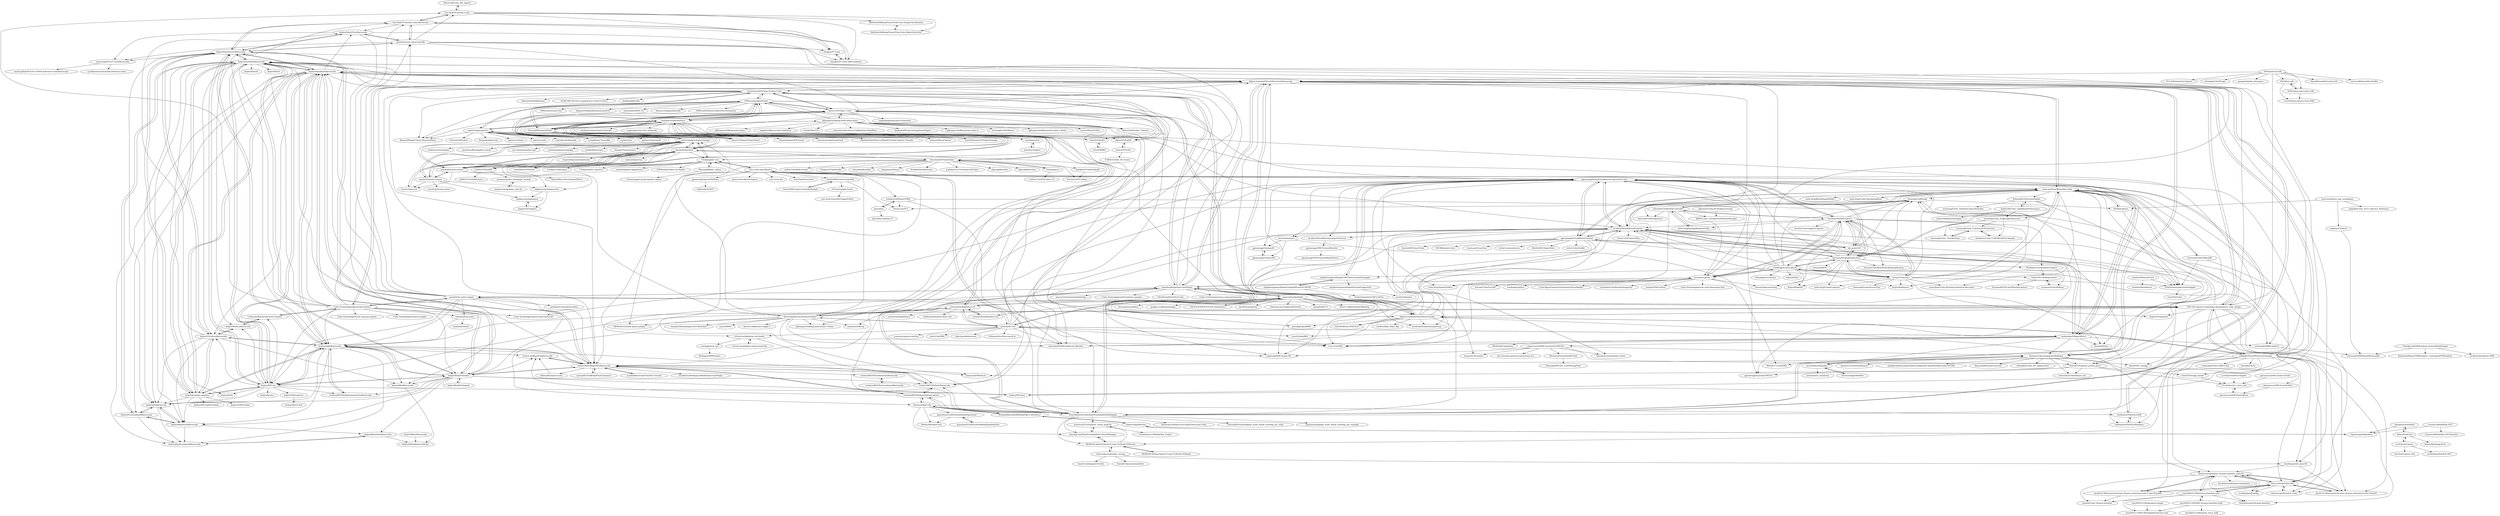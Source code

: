 digraph G {
"llSourcell/Unity_ML_Agents" -> "Syn-McJ/TFClassify-Unity"
"1996scarlet/OpenVtuber" -> "kwea123/VTuber_Unity"
"1996scarlet/OpenVtuber" -> "RimoChan/Vtuber_Tutorial" ["e"=1]
"1996scarlet/OpenVtuber" -> "kwea123/OpenVTuberProject"
"1996scarlet/OpenVtuber" -> "1996scarlet/Dense-Head-Pose-Estimation" ["e"=1]
"1996scarlet/OpenVtuber" -> "vignetteapp/vignette"
"1996scarlet/OpenVtuber" -> "emilianavt/OpenSeeFace"
"1996scarlet/OpenVtuber" -> "1996scarlet/Laser-Eye" ["e"=1]
"1996scarlet/OpenVtuber" -> "mmmmmm44/VTuber-Python-Unity"
"1996scarlet/OpenVtuber" -> "tattn/VTuberKit"
"1996scarlet/OpenVtuber" -> "TianxingWu/OpenVHead"
"1996scarlet/OpenVtuber" -> "KennardWang/VTuber-MomoseHiyori"
"1996scarlet/OpenVtuber" -> "thepowerfuldeez/facemesh.pytorch" ["e"=1]
"1996scarlet/OpenVtuber" -> "nkjzm/VTuberKit"
"1996scarlet/OpenVtuber" -> "cleardusk/3DDFA_V2" ["e"=1]
"1996scarlet/OpenVtuber" -> "hanson-young/nniefacelib" ["e"=1]
"Unity-Technologies/barracuda-release" -> "UnityLabs/barracuda-style-transfer"
"Unity-Technologies/barracuda-release" -> "asus4/tf-lite-unity-sample"
"Unity-Technologies/barracuda-release" -> "Unity-Technologies/barracuda-starter-kit"
"Unity-Technologies/barracuda-release" -> "digital-standard/ThreeDPoseUnityBarracuda"
"Unity-Technologies/barracuda-release" -> "natmlx/natml-unity"
"Unity-Technologies/barracuda-release" -> "Unity-Technologies/sentis-samples" ["e"=1]
"Unity-Technologies/barracuda-release" -> "derenlei/Unity_Detection2AR"
"Unity-Technologies/barracuda-release" -> "keijiro/FaceMeshBarracuda"
"Unity-Technologies/barracuda-release" -> "keijiro/HandPoseBarracuda"
"Unity-Technologies/barracuda-release" -> "keijiro/BodyPixSentis"
"Unity-Technologies/barracuda-release" -> "keijiro/NNCam"
"Unity-Technologies/barracuda-release" -> "Syn-McJ/TFClassify-Unity"
"Unity-Technologies/barracuda-release" -> "Syn-McJ/TFClassify-Unity-Barracuda"
"Unity-Technologies/barracuda-release" -> "keijiro/SelfieBarracuda"
"Unity-Technologies/barracuda-release" -> "Unity-Technologies/com.unity.perception" ["e"=1]
"tattn/VTuberKit" -> "tattn/VRMKit"
"neon-izm/EasyMotionRecorder" -> "gpsnmeajp/EasyVirtualMotionCaptureForUnity"
"neon-izm/EasyMotionRecorder" -> "sh-akira/VirtualMotionCapture"
"neon-izm/EasyMotionRecorder" -> "digital-standard/ThreeDPoseUnityBarracuda"
"neon-izm/EasyMotionRecorder" -> "XVI/AniLipSync"
"neon-izm/EasyMotionRecorder" -> "XVI/AnimationRecorderSnippet"
"neon-izm/EasyMotionRecorder" -> "newyellow/Unity-Runtime-Animation-Recorder" ["e"=1]
"neon-izm/EasyMotionRecorder" -> "Taremin/CopyComponentsByRegex"
"neon-izm/EasyMotionRecorder" -> "gpsnmeajp/VirtualMotionTracker"
"neon-izm/EasyMotionRecorder" -> "unity3d-jp/BlendShapeBuilder" ["e"=1]
"neon-izm/EasyMotionRecorder" -> "Stereoarts/SAFullBodyIK"
"neon-izm/EasyMotionRecorder" -> "unity3d-jp/UnityChanSpringBone" ["e"=1]
"neon-izm/EasyMotionRecorder" -> "phi16/VRC_storage" ["e"=1]
"neon-izm/EasyMotionRecorder" -> "hecomi/uDesktopDuplication"
"neon-izm/EasyMotionRecorder" -> "kirurobo/UniWinApi"
"neon-izm/EasyMotionRecorder" -> "llcheesell/LEDScreenShader"
"Syn-McJ/TFClassify-Unity" -> "Syn-McJ/TFClassify-Unity-Barracuda"
"Syn-McJ/TFClassify-Unity" -> "shaqian/TF-Unity"
"Syn-McJ/TFClassify-Unity" -> "shaqian/TF-Unity-ARFoundation"
"Syn-McJ/TFClassify-Unity" -> "llSourcell/Unity_ML_Agents"
"Syn-McJ/TFClassify-Unity" -> "MatthewHallberg/TensorFlowUnity-ObjectDetection"
"Syn-McJ/TFClassify-Unity" -> "MatthewHallberg/TensorFlowUnity-ImageClassification"
"nkjzm/VTuberKit" -> "youten/YVTuber"
"hecomi/uOSC" -> "gpsnmeajp/EasyVirtualMotionCaptureForUnity"
"hecomi/uOSC" -> "gpsnmeajp/VirtualMotionTracker"
"hecomi/uOSC" -> "hecomi/uDesktopDuplication"
"hecomi/uOSC" -> "hecomi/uWindowCapture"
"hecomi/uOSC" -> "sh-akira/VirtualMotionCapture"
"hecomi/uOSC" -> "kirurobo/UniWinApi"
"infocom-tpo/PoseNet-Unity" -> "keel-210/OpenPose-Rig"
"ButzYung/SystemAnimatorOnline" -> "saturday06/VRM-Addon-for-Blender" ["e"=1]
"ButzYung/SystemAnimatorOnline" -> "Kariaro/VRigUnity"
"ButzYung/SystemAnimatorOnline" -> "yeemachine/kalidoface-3d"
"ButzYung/SystemAnimatorOnline" -> "hinzka/52blendshapes-for-VRoid-face" ["e"=1]
"ButzYung/SystemAnimatorOnline" -> "Off-World-Live/obs-spout2-plugin" ["e"=1]
"ButzYung/SystemAnimatorOnline" -> "pkhungurn/talking-head-anime-3-demo" ["e"=1]
"ButzYung/SystemAnimatorOnline" -> "pixiv/three-vrm"
"ButzYung/SystemAnimatorOnline" -> "vrm-c/UniVRM" ["e"=1]
"ButzYung/SystemAnimatorOnline" -> "gpsnmeajp/EasyVirtualMotionCaptureForUnity"
"ButzYung/SystemAnimatorOnline" -> "xianfei/SysMocap" ["e"=1]
"ButzYung/SystemAnimatorOnline" -> "emilianavt/OpenSeeFace"
"ButzYung/SystemAnimatorOnline" -> "ruyo/VRM4U" ["e"=1]
"ButzYung/SystemAnimatorOnline" -> "virtual-puppet-project/vpuppr"
"ButzYung/SystemAnimatorOnline" -> "V-Sekai/godot-vrm"
"ButzYung/SystemAnimatorOnline" -> "shteeve3d/blender-wiggle-2" ["e"=1]
"CMU-Perceptual-Computing-Lab/openpose_unity_plugin" -> "digital-standard/ThreeDPoseUnityBarracuda"
"CMU-Perceptual-Computing-Lab/openpose_unity_plugin" -> "yukihiko/ThreeDPoseUnitySample"
"CMU-Perceptual-Computing-Lab/openpose_unity_plugin" -> "keel-210/OpenPose-Rig"
"CMU-Perceptual-Computing-Lab/openpose_unity_plugin" -> "homuler/MediaPipeUnityPlugin"
"CMU-Perceptual-Computing-Lab/openpose_unity_plugin" -> "zhenyuczy/openpose_3d-pose-baseline_unity3d"
"CMU-Perceptual-Computing-Lab/openpose_unity_plugin" -> "neon-izm/EasyMotionRecorder"
"CMU-Perceptual-Computing-Lab/openpose_unity_plugin" -> "keijiro/FaceMeshBarracuda"
"CMU-Perceptual-Computing-Lab/openpose_unity_plugin" -> "Jacob12138xieyuan/real-time-3d-pose-estimation-with-Unity3D"
"CMU-Perceptual-Computing-Lab/openpose_unity_plugin" -> "keijiro/SelfieBarracuda"
"CMU-Perceptual-Computing-Lab/openpose_unity_plugin" -> "infocom-tpo/PoseNet-Unity"
"CMU-Perceptual-Computing-Lab/openpose_unity_plugin" -> "digital-standard/ThreeDPoseTracker"
"CMU-Perceptual-Computing-Lab/openpose_unity_plugin" -> "keijiro/FFmpegOut" ["e"=1]
"CMU-Perceptual-Computing-Lab/openpose_unity_plugin" -> "asus4/tf-lite-unity-sample"
"CMU-Perceptual-Computing-Lab/openpose_unity_plugin" -> "sh-akira/VirtualMotionCapture"
"CMU-Perceptual-Computing-Lab/openpose_unity_plugin" -> "keijiro/NNCam"
"pixiv/three-vrm" -> "pixiv/ChatVRM" ["e"=1]
"pixiv/three-vrm" -> "vrm-c/vrm-specification"
"pixiv/three-vrm" -> "vrm-c/UniVRM" ["e"=1]
"pixiv/three-vrm" -> "virtual-cast/babylon-vrm-loader"
"pixiv/three-vrm" -> "sh-akira/VirtualMotionCapture"
"pixiv/three-vrm" -> "saturday06/VRM-Addon-for-Blender" ["e"=1]
"pixiv/three-vrm" -> "malaybaku/VMagicMirror"
"pixiv/three-vrm" -> "gpsnmeajp/EasyVirtualMotionCaptureForUnity"
"pixiv/three-vrm" -> "yeemachine/kalidokit"
"pixiv/three-vrm" -> "uezo/ChatdollKit" ["e"=1]
"pixiv/three-vrm" -> "yeemachine/kalidoface-3d"
"pixiv/three-vrm" -> "sketchpunklabs/ossos" ["e"=1]
"pixiv/three-vrm" -> "ButzYung/SystemAnimatorOnline"
"pixiv/three-vrm" -> "felixmariotto/three-mesh-ui" ["e"=1]
"pixiv/three-vrm" -> "yomotsu/camera-controls" ["e"=1]
"yukihiko/ThreeDPoseUnitySample" -> "digital-standard/ThreeDPoseUnityBarracuda"
"yukihiko/ThreeDPoseUnitySample" -> "keel-210/OpenPose-Rig"
"yukihiko/ThreeDPoseUnitySample" -> "Jacob12138xieyuan/real-time-3d-pose-estimation-with-Unity3D-public"
"yukihiko/ThreeDPoseUnitySample" -> "CMU-Perceptual-Computing-Lab/openpose_unity_plugin"
"yukihiko/ThreeDPoseUnitySample" -> "zhenyuczy/openpose_3d-pose-baseline_unity3d"
"yukihiko/ThreeDPoseUnitySample" -> "digital-standard/ThreeDPoseTracker"
"yukihiko/ThreeDPoseUnitySample" -> "TesseraktZero/UnityHandTrackingWithMediapipe"
"yukihiko/ThreeDPoseUnitySample" -> "huailiang/unity_pose3D"
"yukihiko/ThreeDPoseUnitySample" -> "Jacob12138xieyuan/real-time-3d-pose-estimation-with-Unity3D"
"yukihiko/ThreeDPoseUnitySample" -> "neon-izm/EasyMotionRecorder"
"yukihiko/ThreeDPoseUnitySample" -> "creativeIKEP/BlazePoseBarracuda"
"yukihiko/ThreeDPoseUnitySample" -> "infocom-tpo/PoseNet-Unity"
"yukihiko/ThreeDPoseUnitySample" -> "t-takasaka/VNect-VRM-Unity"
"yukihiko/ThreeDPoseUnitySample" -> "XinArkh/VNect" ["e"=1]
"yukihiko/ThreeDPoseUnitySample" -> "ArashHosseini/3d-pose-baseline" ["e"=1]
"sh-akira/VirtualMotionCapture" -> "gpsnmeajp/EasyVirtualMotionCaptureForUnity"
"sh-akira/VirtualMotionCapture" -> "neon-izm/EasyMotionRecorder"
"sh-akira/VirtualMotionCapture" -> "malaybaku/VMagicMirror"
"sh-akira/VirtualMotionCapture" -> "nagatsuki/VMCAvatar-BS" ["e"=1]
"sh-akira/VirtualMotionCapture" -> "gpsnmeajp/VirtualMotionTracker"
"sh-akira/VirtualMotionCapture" -> "vrm-c/UniVRM" ["e"=1]
"sh-akira/VirtualMotionCapture" -> "HAL9HARUKU/VMC4UE" ["e"=1]
"sh-akira/VirtualMotionCapture" -> "saturday06/VRM-Addon-for-Blender" ["e"=1]
"sh-akira/VirtualMotionCapture" -> "lilxyzw/lilToon" ["e"=1]
"sh-akira/VirtualMotionCapture" -> "sh-akira/VirtualMotionCaptureProtocol"
"sh-akira/VirtualMotionCapture" -> "Snow1226/CameraPlus" ["e"=1]
"sh-akira/VirtualMotionCapture" -> "Taremin/CopyComponentsByRegex"
"sh-akira/VirtualMotionCapture" -> "hecomi/uDesktopDuplication"
"sh-akira/VirtualMotionCapture" -> "XVI/AnimationRecorderSnippet"
"sh-akira/VirtualMotionCapture" -> "nmchan/waidayo"
"kirurobo/UniWinApi" -> "kirurobo/UniWindowController"
"kirurobo/UniWinApi" -> "kirurobo/UniWinApiAsset"
"kirurobo/UniWinApi" -> "virtual-cast/VCI"
"kirurobo/UniWinApi" -> "XVI/AniLipSync"
"kirurobo/UniWinApi" -> "m2wasabi/VRMLoaderUI"
"esperecyan/VRMConverterForVRChat" -> "TenteEEEE/quiche_pantie_patch"
"esperecyan/VRMConverterForVRChat" -> "HhotateA/AvatarModifyTools"
"esperecyan/VRMConverterForVRChat" -> "Taremin/CopyComponentsByRegex"
"esperecyan/VRMConverterForVRChat" -> "nagatsuki/VMCAvatar-BS" ["e"=1]
"esperecyan/VRMConverterForVRChat" -> "lyuma/Av3Emulator" ["e"=1]
"esperecyan/VRMConverterForVRChat" -> "bdunderscore/modular-avatar" ["e"=1]
"esperecyan/VRMConverterForVRChat" -> "hai-vr/combo-gesture-expressions-av3" ["e"=1]
"malaybaku/VMagicMirror" -> "sh-akira/VirtualMotionCapture"
"malaybaku/VMagicMirror" -> "gpsnmeajp/EasyVirtualMotionCaptureForUnity"
"malaybaku/VMagicMirror" -> "vrm-c/vrm-specification"
"malaybaku/VMagicMirror" -> "m2wasabi/VRMLoaderUI"
"malaybaku/VMagicMirror" -> "kirurobo/UniWinApi"
"malaybaku/VMagicMirror" -> "vrm-c/UniVRM" ["e"=1]
"malaybaku/VMagicMirror" -> "Taremin/CopyComponentsByRegex"
"malaybaku/VMagicMirror" -> "saturday06/VRM-Addon-for-Blender" ["e"=1]
"malaybaku/VMagicMirror" -> "pixiv/three-vrm"
"malaybaku/VMagicMirror" -> "lilxyzw/lilToon" ["e"=1]
"malaybaku/VMagicMirror" -> "neon-izm/EasyMotionRecorder"
"malaybaku/VMagicMirror" -> "esperecyan/VRMConverterForVRChat"
"malaybaku/VMagicMirror" -> "MerlinVR/UdonSharp" ["e"=1]
"malaybaku/VMagicMirror" -> "mio3io/Mio3Shapekey"
"malaybaku/VMagicMirror" -> "emilianavt/VSeeFaceReleases"
"miu200521358/VMD-3d-pose-baseline-multi" -> "miu200521358/3d-pose-baseline-vmd"
"miu200521358/VMD-3d-pose-baseline-multi" -> "miu200521358/FCRN-DepthPrediction-vmd"
"miu200521358/VMD-3d-pose-baseline-multi" -> "miu200521358/motion_trace_bulk"
"XVI/AniLipSync" -> "XVI/AnimationRecorderSnippet"
"XVI/AniLipSync" -> "neon-izm/EasyMotionRecorder"
"schellingb/UnityCapture" -> "mrayy/UnityCam"
"schellingb/UnityCapture" -> "hecomi/uWindowCapture"
"schellingb/UnityCapture" -> "hecomi/uDesktopDuplication"
"schellingb/UnityCapture" -> "neon-izm/EasyMotionRecorder"
"schellingb/UnityCapture" -> "hecomi/uLipSync"
"schellingb/UnityCapture" -> "keijiro/KlakSpout" ["e"=1]
"schellingb/UnityCapture" -> "letmaik/pyvirtualcam" ["e"=1]
"schellingb/UnityCapture" -> "keijiro/KlakNDI" ["e"=1]
"schellingb/UnityCapture" -> "gpsnmeajp/EasyVirtualMotionCaptureForUnity"
"schellingb/UnityCapture" -> "keijiro/Minis" ["e"=1]
"schellingb/UnityCapture" -> "XVI/AnimationRecorderSnippet"
"schellingb/UnityCapture" -> "sh-akira/VirtualMotionCapture"
"schellingb/UnityCapture" -> "keijiro/FaceMeshBarracuda"
"schellingb/UnityCapture" -> "simplestargame/SimpleURPToonLitOutlineExample"
"schellingb/UnityCapture" -> "m2wasabi/VRMLoaderUI"
"n1ckfg/OpenPoseRig" -> "zhenyuczy/openpose_3d-pose-baseline_unity3d"
"zhenyuczy/openpose_3d-pose-baseline_unity3d" -> "keel-210/OpenPose-Rig"
"zhenyuczy/openpose_3d-pose-baseline_unity3d" -> "Jacob12138xieyuan/real-time-3d-pose-estimation-with-Unity3D-public"
"zhenyuczy/openpose_3d-pose-baseline_unity3d" -> "n1ckfg/OpenPoseRig"
"zhenyuczy/openpose_3d-pose-baseline_unity3d" -> "ArashHosseini/3d-pose-baseline" ["e"=1]
"zhenyuczy/openpose_3d-pose-baseline_unity3d" -> "miu200521358/3d-pose-baseline-vmd"
"zhenyuczy/openpose_3d-pose-baseline_unity3d" -> "Jacob12138xieyuan/real-time-3d-pose-estimation-with-Unity3D"
"zhenyuczy/openpose_3d-pose-baseline_unity3d" -> "ArashHosseini/tf-pose-estimation"
"zhenyuczy/openpose_3d-pose-baseline_unity3d" -> "kenkra/Unity-3d-pose-baseline"
"tattn/VRMKit" -> "tattn/VTuberKit"
"shaqian/TF-Unity-ARFoundation" -> "shaqian/TF-Unity"
"shaqian/TF-Unity-ARFoundation" -> "Syn-McJ/TFClassify-Unity-Barracuda"
"shaqian/TF-Unity" -> "shaqian/TF-Unity-ARFoundation"
"secile/UsbCamera" -> "kekyo/FlashCap"
"secile/UsbCamera" -> "free5lot/Camera_Net"
"secile/UsbCamera" -> "secile/OpenH264Lib.NET" ["e"=1]
"MatthewHallberg/TensorFlowUnity-ObjectDetection" -> "MatthewHallberg/TensorFlowUnity-ImageClassification"
"MatthewHallberg/TensorFlowUnity-ImageClassification" -> "MatthewHallberg/TensorFlowUnity-ObjectDetection"
"m2wasabi/VRMLoaderUI" -> "m2wasabi/VRMQuickMetaLoader"
"vrm-c/vrm-specification" -> "ClusterVR/ClusterCreatorKit"
"vrm-c/vrm-specification" -> "gpsnmeajp/EasyVirtualMotionCaptureForUnity"
"vrm-c/vrm-specification" -> "virtual-cast/babylon-vrm-loader"
"vrm-c/vrm-specification" -> "yoship1639/Player2VRM"
"vrm-c/vrm-specification" -> "TenteEEEE/quiche_pantie_patch"
"vrm-c/vrm-specification" -> "pixiv/vroid-sdk-developers"
"vrm-c/vrm-specification" -> "pixiv/three-vrm"
"vrm-c/vrm-specification" -> "vrm-c/vrm.dev"
"vrm-c/vrm-specification" -> "V-Sekai/godot-vrm"
"vrm-c/vrm-specification" -> "kanno2inf/VReducer"
"vrm-c/vrm-specification" -> "malaybaku/VMagicMirror"
"vrm-c/vrm-specification" -> "GotoFinal/GotoUdon" ["e"=1]
"vrm-c/vrm-specification" -> "gpsnmeajp/OpenVaNiiMenu"
"Taremin/ApplyModifier" -> "mio3io/Mio3Shapekey"
"virtual-cast/babylon-mtoon-material" -> "virtual-cast/babylon-vrm-loader"
"virtual-cast/babylon-vrm-loader" -> "virtual-cast/babylon-mtoon-material"
"virtual-cast/babylon-vrm-loader" -> "reminjp/three-vrm"
"virtual-cast/babylon-vrm-loader" -> "kanno2inf/VReducer"
"TenteEEEE/quiche_pantie_patch" -> "gpsnmeajp/EasyOpenVRUtil"
"TenteEEEE/quiche_pantie_patch" -> "27Cobalter/vrc_meta_tool"
"TenteEEEE/quiche_pantie_patch" -> "kanno2inf/VReducer"
"TenteEEEE/quiche_pantie_patch" -> "ziritsu/SyncVideoPlayer_iws" ["e"=1]
"TenteEEEE/quiche_pantie_patch" -> "TenteEEEE/app_binder"
"Taremin/CopyComponentsByRegex" -> "mio3io/Mio3Shapekey"
"Taremin/CopyComponentsByRegex" -> "ziritsu/SyncVideoPlayer_iws" ["e"=1]
"Taremin/CopyComponentsByRegex" -> "TenteEEEE/quiche_pantie_patch"
"Taremin/CopyComponentsByRegex" -> "lilxyzw/lilMaterialConverter" ["e"=1]
"Taremin/CopyComponentsByRegex" -> "phi16/VRC_storage" ["e"=1]
"Taremin/CopyComponentsByRegex" -> "MrSlip777/LoadVRM"
"Taremin/CopyComponentsByRegex" -> "whiteflare/Unlit_WF_ShaderSuite" ["e"=1]
"Taremin/CopyComponentsByRegex" -> "gatosyocora/VRCAvatarEditor"
"Taremin/CopyComponentsByRegex" -> "anatawa12/AvatarOptimizer" ["e"=1]
"Taremin/CopyComponentsByRegex" -> "mukaderabbit/mukaderabbit-HyakuashiUdonMotionRecorder-HUMR-"
"keel-210/OpenPose-Rig" -> "zhenyuczy/openpose_3d-pose-baseline_unity3d"
"keel-210/OpenPose-Rig" -> "Jacob12138xieyuan/real-time-3d-pose-estimation-with-Unity3D-public"
"keel-210/OpenPose-Rig" -> "Jacob12138xieyuan/real-time-3d-pose-estimation-with-Unity3D"
"keel-210/OpenPose-Rig" -> "miu200521358/3d-pose-baseline-vmd"
"keel-210/OpenPose-Rig" -> "n1ckfg/OpenPoseRig"
"keel-210/OpenPose-Rig" -> "infocom-tpo/PoseNet-Unity"
"gatosyocora/VRCAvatarEditor" -> "gatosyocora/VRCPhotoAlbum"
"TsubokuLab/VRMLipSyncContextMorphTarget" -> "NekomimiMaster/VRMLipSync_CorrespondOVRLipSync"
"TsubokuLab/VRMLipSyncContextMorphTarget" -> "m2wasabi/VRMQuickMetaLoader"
"TsubokuLab/VRMLipSyncContextMorphTarget" -> "sh-akira/AniLipSync-VRM"
"miu200521358/3d-pose-baseline-vmd" -> "miu200521358/VMD-3d-pose-baseline-multi"
"miu200521358/3d-pose-baseline-vmd" -> "miu200521358/FCRN-DepthPrediction-vmd"
"miu200521358/3d-pose-baseline-vmd" -> "ArashHosseini/3d-pose-baseline" ["e"=1]
"miu200521358/3d-pose-baseline-vmd" -> "zhenyuczy/openpose_3d-pose-baseline_unity3d"
"miu200521358/3d-pose-baseline-vmd" -> "keel-210/OpenPose-Rig"
"miu200521358/3d-pose-baseline-vmd" -> "kenkra/Unity-3d-pose-baseline"
"youten/YVTuber" -> "nkjzm/VTuberKit"
"youten/YVTuber" -> "TORISOUP/AR_VR_Viewer" ["e"=1]
"gpsnmeajp/OpenVaNiiMenu" -> "halby24/LIVERTY"
"reminjp/three-vrm" -> "Keshigom/VRMToybox"
"Jacob12138xieyuan/real-time-3d-pose-estimation-with-Unity3D" -> "keel-210/OpenPose-Rig"
"Jacob12138xieyuan/real-time-3d-pose-estimation-with-Unity3D" -> "zhenyuczy/openpose_3d-pose-baseline_unity3d"
"Jacob12138xieyuan/real-time-3d-pose-estimation-with-Unity3D-public" -> "zhenyuczy/openpose_3d-pose-baseline_unity3d"
"Jacob12138xieyuan/real-time-3d-pose-estimation-with-Unity3D-public" -> "keel-210/OpenPose-Rig"
"Jacob12138xieyuan/real-time-3d-pose-estimation-with-Unity3D-public" -> "kenkra/Unity-3d-pose-baseline"
"gatosyocora/VRCPhotoAlbum" -> "27Cobalter/vrc_meta_tool"
"miu200521358/openpose-simple" -> "miu200521358/FCRN-DepthPrediction-vmd"
"digital-standard/ThreeDPoseTracker" -> "digital-standard/ThreeDPoseUnityBarracuda"
"digital-standard/ThreeDPoseTracker" -> "homuler/MediaPipeUnityPlugin"
"digital-standard/ThreeDPoseTracker" -> "yukihiko/ThreeDPoseUnitySample"
"digital-standard/ThreeDPoseTracker" -> "TesseraktZero/UnityHandTrackingWithMediapipe"
"digital-standard/ThreeDPoseTracker" -> "peterljq/OpenMMD" ["e"=1]
"digital-standard/ThreeDPoseTracker" -> "neon-izm/EasyMotionRecorder"
"digital-standard/ThreeDPoseTracker" -> "sh-akira/VirtualMotionCapture"
"digital-standard/ThreeDPoseTracker" -> "facebookresearch/frankmocap" ["e"=1]
"digital-standard/ThreeDPoseTracker" -> "BIGBOSS-dedsec/OpenCV-Unity-To-Build-3DPerson"
"digital-standard/ThreeDPoseTracker" -> "kwea123/VTuber_Unity"
"digital-standard/ThreeDPoseTracker" -> "HAL9HARUKU/VMC4UE" ["e"=1]
"digital-standard/ThreeDPoseTracker" -> "saturday06/VRM-Addon-for-Blender" ["e"=1]
"digital-standard/ThreeDPoseTracker" -> "gpsnmeajp/EasyVirtualMotionCaptureForUnity"
"digital-standard/ThreeDPoseTracker" -> "LaoBro/Miku_Miku_Rig" ["e"=1]
"digital-standard/ThreeDPoseTracker" -> "CMU-Perceptual-Computing-Lab/openpose_unity_plugin"
"homuler/MediaPipeUnityPlugin" -> "TesseraktZero/UnityHandTrackingWithMediapipe"
"homuler/MediaPipeUnityPlugin" -> "digital-standard/ThreeDPoseUnityBarracuda"
"homuler/MediaPipeUnityPlugin" -> "asus4/tf-lite-unity-sample"
"homuler/MediaPipeUnityPlugin" -> "digital-standard/ThreeDPoseTracker"
"homuler/MediaPipeUnityPlugin" -> "keijiro/HandPoseBarracuda"
"homuler/MediaPipeUnityPlugin" -> "Unity-Technologies/arfoundation-samples" ["e"=1]
"homuler/MediaPipeUnityPlugin" -> "mmmmmm44/VTuber-Python-Unity"
"homuler/MediaPipeUnityPlugin" -> "keijiro/FaceMeshBarracuda"
"homuler/MediaPipeUnityPlugin" -> "CMU-Perceptual-Computing-Lab/openpose_unity_plugin"
"homuler/MediaPipeUnityPlugin" -> "hecomi/uLipSync"
"homuler/MediaPipeUnityPlugin" -> "yeemachine/kalidokit"
"homuler/MediaPipeUnityPlugin" -> "GlitchEnzo/NuGetForUnity" ["e"=1]
"homuler/MediaPipeUnityPlugin" -> "creativeIKEP/BlazePoseBarracuda"
"homuler/MediaPipeUnityPlugin" -> "Unity-UI-Extensions/com.unity.uiextensions" ["e"=1]
"homuler/MediaPipeUnityPlugin" -> "aras-p/UnityGaussianSplatting" ["e"=1]
"TianxingWu/OpenVHead" -> "kwea123/VTuber_Unity"
"TianxingWu/OpenVHead" -> "mmmmmm44/VTuber-Python-Unity"
"TianxingWu/OpenVHead" -> "NumesSanguis/FACSvatar" ["e"=1]
"TianxingWu/OpenVHead" -> "rwsarmstrong/strongtrack" ["e"=1]
"TianxingWu/OpenVHead" -> "nkeeline/OpenPose-to-Blender-Facial-Capture-Transfer" ["e"=1]
"TianxingWu/OpenVHead" -> "kwea123/OpenVTuberProject"
"TianxingWu/OpenVHead" -> "lawsonsli/faceCapture" ["e"=1]
"TianxingWu/OpenVHead" -> "EnoxSoftware/CVVTuberExample"
"TianxingWu/OpenVHead" -> "TesseraktZero/UnityHandTrackingWithMediapipe"
"TianxingWu/OpenVHead" -> "1996scarlet/OpenVtuber"
"TianxingWu/OpenVHead" -> "tattn/VTuberKit"
"TianxingWu/OpenVHead" -> "digital-standard/ThreeDPoseTracker"
"TianxingWu/OpenVHead" -> "nkjzm/VTuberKit"
"TianxingWu/OpenVHead" -> "xuzebin/avatar"
"TianxingWu/OpenVHead" -> "pkhungurn/talking-head-anime-demo"
"vignetteapp/vignette" -> "karaoke-dev/karaoke" ["e"=1]
"vignetteapp/vignette" -> "LumpBloom7/sentakki" ["e"=1]
"vignetteapp/vignette" -> "taulazer/tau" ["e"=1]
"vignetteapp/vignette" -> "ppy/osu-framework" ["e"=1]
"vignetteapp/vignette" -> "virtual-puppet-project/vpuppr"
"vignetteapp/vignette" -> "1996scarlet/OpenVtuber"
"vignetteapp/vignette" -> "kwea123/OpenVTuberProject"
"vignetteapp/vignette" -> "Inochi2D/inochi2d"
"vignetteapp/vignette" -> "Inochi2D/inochi-creator"
"vignetteapp/vignette" -> "Flutterish/Hitokori" ["e"=1]
"vignetteapp/vignette" -> "KennardWang/VTuber-MomoseHiyori"
"vignetteapp/vignette" -> "Beamographic/rush" ["e"=1]
"vignetteapp/vignette" -> "ppy/osu-stream" ["e"=1]
"vignetteapp/vignette" -> "emilianavt/OpenSeeFace"
"vignetteapp/vignette" -> "ppy/osu-tools" ["e"=1]
"huailiang/unity_pose3D" -> "Jacob12138xieyuan/real-time-3d-pose-estimation-with-Unity3D"
"huailiang/unity_pose3D" -> "zhenyuczy/openpose_3d-pose-baseline_unity3d"
"simplestargame/ShaderGraphsMToonForURPVR" -> "simplestargame/SimpleURPToonLitOutlineExample"
"simplestargame/ShaderGraphsMToonForURPVR" -> "EvelynGameDev/URP-UniVrm"
"pkhungurn/talking-head-anime-demo" -> "pkhungurn/talking-head-anime-2-demo" ["e"=1]
"pkhungurn/talking-head-anime-demo" -> "pkhungurn/talking-head-anime-3-demo" ["e"=1]
"pkhungurn/talking-head-anime-demo" -> "yuyuyzl/EasyVtuber" ["e"=1]
"pkhungurn/talking-head-anime-demo" -> "pkhungurn/talking-head-anime"
"pkhungurn/talking-head-anime-demo" -> "TianxingWu/OpenVHead"
"pkhungurn/talking-head-anime-demo" -> "nagadomi/lbpcascade_animeface" ["e"=1]
"pkhungurn/talking-head-anime-demo" -> "luoyily/MoeTTS" ["e"=1]
"pkhungurn/talking-head-anime-demo" -> "RimoChan/Vtuber_Tutorial" ["e"=1]
"pkhungurn/talking-head-anime-demo" -> "yiranran/Audio-driven-TalkingFace-HeadPose" ["e"=1]
"pkhungurn/talking-head-anime-demo" -> "deeppomf/DeepLearningAnimePapers" ["e"=1]
"pkhungurn/talking-head-anime-demo" -> "kwea123/VTuber_Unity"
"pkhungurn/talking-head-anime-demo" -> "pkhungurn/talking-head-anime-2"
"pkhungurn/talking-head-anime-demo" -> "peterljq/OpenMMD" ["e"=1]
"pkhungurn/talking-head-anime-demo" -> "mchong6/GANsNRoses" ["e"=1]
"pkhungurn/talking-head-anime-demo" -> "1996scarlet/OpenVtuber"
"asus4/tf-lite-unity-sample" -> "homuler/MediaPipeUnityPlugin"
"asus4/tf-lite-unity-sample" -> "Unity-Technologies/barracuda-release"
"asus4/tf-lite-unity-sample" -> "keijiro/FaceMeshBarracuda"
"asus4/tf-lite-unity-sample" -> "creativeIKEP/BlazePoseBarracuda"
"asus4/tf-lite-unity-sample" -> "derenlei/Unity_Detection2AR"
"asus4/tf-lite-unity-sample" -> "keijiro/SelfieBarracuda"
"asus4/tf-lite-unity-sample" -> "TesseraktZero/UnityHandTrackingWithMediapipe"
"asus4/tf-lite-unity-sample" -> "digital-standard/ThreeDPoseUnityBarracuda"
"asus4/tf-lite-unity-sample" -> "keijiro/NNCam"
"asus4/tf-lite-unity-sample" -> "yasirkula/UnityNativeGallery" ["e"=1]
"asus4/tf-lite-unity-sample" -> "keijiro/HandPoseBarracuda"
"asus4/tf-lite-unity-sample" -> "CMU-Perceptual-Computing-Lab/openpose_unity_plugin"
"asus4/tf-lite-unity-sample" -> "natmlx/natml-unity"
"asus4/tf-lite-unity-sample" -> "Syn-McJ/TFClassify-Unity-Barracuda"
"asus4/tf-lite-unity-sample" -> "keijiro/BodyPixSentis"
"Syn-McJ/TFClassify-Unity-Barracuda" -> "derenlei/Unity_Detection2AR"
"Syn-McJ/TFClassify-Unity-Barracuda" -> "shaqian/TF-Unity-ARFoundation"
"Syn-McJ/TFClassify-Unity-Barracuda" -> "Syn-McJ/TFClassify-Unity"
"Syn-McJ/TFClassify-Unity-Barracuda" -> "keijiro/TinyYOLOv2Barracuda"
"Syn-McJ/TFClassify-Unity-Barracuda" -> "shaqian/TF-Unity"
"Syn-McJ/TFClassify-Unity-Barracuda" -> "keijiro/YoloV4TinyBarracuda"
"gpsnmeajp/EasyVirtualMotionCaptureForUnity" -> "sh-akira/VirtualMotionCapture"
"gpsnmeajp/EasyVirtualMotionCaptureForUnity" -> "neon-izm/EasyMotionRecorder"
"gpsnmeajp/EasyVirtualMotionCaptureForUnity" -> "gpsnmeajp/VirtualMotionTracker"
"gpsnmeajp/EasyVirtualMotionCaptureForUnity" -> "hecomi/uOSC"
"gpsnmeajp/EasyVirtualMotionCaptureForUnity" -> "simplestargame/SimpleURPToonLitOutlineExample"
"gpsnmeajp/EasyVirtualMotionCaptureForUnity" -> "nmchan/waidayo"
"gpsnmeajp/EasyVirtualMotionCaptureForUnity" -> "sh-akira/VirtualMotionCaptureProtocol"
"gpsnmeajp/EasyVirtualMotionCaptureForUnity" -> "malaybaku/VMagicMirror"
"gpsnmeajp/EasyVirtualMotionCaptureForUnity" -> "nagatsuki/VMCAvatar-BS" ["e"=1]
"gpsnmeajp/EasyVirtualMotionCaptureForUnity" -> "vrm-c/vrm-specification"
"gpsnmeajp/EasyVirtualMotionCaptureForUnity" -> "unity3d-jp/AnimeToolbox" ["e"=1]
"gpsnmeajp/EasyVirtualMotionCaptureForUnity" -> "gpsnmeajp/Oredayo4V"
"gpsnmeajp/EasyVirtualMotionCaptureForUnity" -> "gpsnmeajp/EasyOpenVRUtil"
"gpsnmeajp/EasyVirtualMotionCaptureForUnity" -> "emilianavt/VSeeFaceSDK"
"gpsnmeajp/EasyVirtualMotionCaptureForUnity" -> "hecomi/uWindowCapture"
"kwea123/VTuber_Unity" -> "kwea123/OpenVTuberProject"
"kwea123/VTuber_Unity" -> "1996scarlet/OpenVtuber"
"kwea123/VTuber_Unity" -> "TianxingWu/OpenVHead"
"kwea123/VTuber_Unity" -> "mmmmmm44/VTuber-Python-Unity"
"kwea123/VTuber_Unity" -> "RimoChan/Vtuber_Tutorial" ["e"=1]
"kwea123/VTuber_Unity" -> "TesseraktZero/UnityHandTrackingWithMediapipe"
"kwea123/VTuber_Unity" -> "digital-standard/ThreeDPoseUnityBarracuda"
"kwea123/VTuber_Unity" -> "KennardWang/VTuber-MomoseHiyori"
"kwea123/VTuber_Unity" -> "digital-standard/ThreeDPoseTracker"
"kwea123/VTuber_Unity" -> "tattn/VTuberKit"
"kwea123/VTuber_Unity" -> "emilianavt/OpenSeeFace"
"kwea123/VTuber_Unity" -> "yinguobing/head-pose-estimation" ["e"=1]
"kwea123/VTuber_Unity" -> "nkjzm/VTuberKit"
"kwea123/VTuber_Unity" -> "pkhungurn/talking-head-anime-demo"
"kwea123/VTuber_Unity" -> "gpsnmeajp/EasyVirtualMotionCaptureForUnity"
"neon-izm/before_join_socialgame" -> "heppoko/Unity_uGUI_Advance_Reference" ["e"=1]
"neon-izm/before_join_socialgame" -> "XVI/AniLipSync"
"neon-izm/before_join_socialgame" -> "negipoyoc/Voiceer"
"DenchiSoft/VTubeStudio" -> "Genteki/pyvts"
"DenchiSoft/VTubeStudio" -> "emilianavt/OpenSeeFace"
"DenchiSoft/VTubeStudio" -> "FomTarro/VTS-Sharp"
"DenchiSoft/VTubeStudio" -> "Off-World-Live/obs-spout2-plugin" ["e"=1]
"DenchiSoft/VTubeStudio" -> "DoodleBears/blivechat" ["e"=1]
"DenchiSoft/VTubeStudio" -> "Hawkbat/VTubeStudioJS"
"DenchiSoft/VTubeStudio" -> "ponlponl123/-Prototype-AIVTuber" ["e"=1]
"DenchiSoft/VTubeStudio" -> "xfgryujk/blivedm" ["e"=1]
"DenchiSoft/VTubeStudio" -> "Inochi2D/inochi2d"
"DenchiSoft/VTubeStudio" -> "xfgryujk/blivechat" ["e"=1]
"DenchiSoft/VTubeStudio" -> "ardha27/AI-Waifu-Vtuber" ["e"=1]
"DenchiSoft/VTubeStudio" -> "Elegetic/VTubeStudio"
"DenchiSoft/VTubeStudio" -> "adi-panda/Kuebiko" ["e"=1]
"DenchiSoft/VTubeStudio" -> "kimjammer/Neuro" ["e"=1]
"DenchiSoft/VTubeStudio" -> "Inochi2D/inochi-creator"
"kodai100/Unity_LightBeamPerformance" -> "llcheesell/LEDScreenShader"
"kodai100/Unity_LightBeamPerformance" -> "murasaqi/Unity_StageLightManeuver"
"kodai100/Unity_LightBeamPerformance" -> "kodai100/RepulserEngine"
"sh-akira/VirtualMotionCaptureProtocol" -> "gpsnmeajp/VMCProtocolMonitor"
"3DiVi/nuitrack-sdk" -> "3DiVi/face-sdk"
"3DiVi/nuitrack-sdk" -> "3DiVi/open-source-face-sdk"
"3DiVi/nuitrack-sdk" -> "CMU-Perceptual-Computing-Lab/openpose_unity_plugin"
"3DiVi/nuitrack-sdk" -> "MarekKowalski/LiveScan3D" ["e"=1]
"3DiVi/nuitrack-sdk" -> "microsoft/RoomAliveToolkit" ["e"=1]
"3DiVi/nuitrack-sdk" -> "VCL3D/VolumetricCapture" ["e"=1]
"3DiVi/nuitrack-sdk" -> "ultraleap/UnityPlugin" ["e"=1]
"3DiVi/nuitrack-sdk" -> "geaxgx/depthai_blazepose" ["e"=1]
"3DiVi/nuitrack-sdk" -> "digital-standard/ThreeDPoseUnityBarracuda"
"digital-standard/ThreeDPoseUnityBarracuda" -> "digital-standard/ThreeDPoseTracker"
"digital-standard/ThreeDPoseUnityBarracuda" -> "yukihiko/ThreeDPoseUnitySample"
"digital-standard/ThreeDPoseUnityBarracuda" -> "neon-izm/EasyMotionRecorder"
"digital-standard/ThreeDPoseUnityBarracuda" -> "homuler/MediaPipeUnityPlugin"
"digital-standard/ThreeDPoseUnityBarracuda" -> "CMU-Perceptual-Computing-Lab/openpose_unity_plugin"
"digital-standard/ThreeDPoseUnityBarracuda" -> "keijiro/HandPoseBarracuda"
"digital-standard/ThreeDPoseUnityBarracuda" -> "TesseraktZero/UnityHandTrackingWithMediapipe"
"digital-standard/ThreeDPoseUnityBarracuda" -> "facebookresearch/frankmocap" ["e"=1]
"digital-standard/ThreeDPoseUnityBarracuda" -> "Unity-Technologies/barracuda-release"
"digital-standard/ThreeDPoseUnityBarracuda" -> "keijiro/FaceMeshBarracuda"
"digital-standard/ThreeDPoseUnityBarracuda" -> "creativeIKEP/BlazePoseBarracuda"
"digital-standard/ThreeDPoseUnityBarracuda" -> "vrm-c/UniVRM" ["e"=1]
"digital-standard/ThreeDPoseUnityBarracuda" -> "sh-akira/VirtualMotionCapture"
"digital-standard/ThreeDPoseUnityBarracuda" -> "huailiang/unity_pose3D"
"digital-standard/ThreeDPoseUnityBarracuda" -> "mmmmmm44/VTuber-Python-Unity"
"V-Sekai/godot-vrm" -> "virtual-puppet-project/vpuppr"
"V-Sekai/godot-vrm" -> "MizunagiKB/gd_cubism"
"V-Sekai/godot-vrm" -> "V-Sekai/v-sekai-game"
"V-Sekai/godot-vrm" -> "vrm-c/vrm-specification"
"V-Sekai/godot-vrm" -> "V-Sekai/unidot_importer" ["e"=1]
"V-Sekai/godot-vrm" -> "yaelatletl/godot-jigglebones" ["e"=1]
"V-Sekai/godot-vrm" -> "tomankirilov/VPainter" ["e"=1]
"V-Sekai/godot-vrm" -> "j20001970/GDMP"
"V-Sekai/godot-vrm" -> "EXPWorlds/Godot-Cel-Shader" ["e"=1]
"emilianavt/OpenSeeFace" -> "virtual-puppet-project/vpuppr"
"emilianavt/OpenSeeFace" -> "Inochi2D/inochi2d"
"emilianavt/OpenSeeFace" -> "Inochi2D/inochi-session"
"emilianavt/OpenSeeFace" -> "Inochi2D/inochi-creator"
"emilianavt/OpenSeeFace" -> "1996scarlet/OpenVtuber"
"emilianavt/OpenSeeFace" -> "emilianavt/OpenSeeFaceSample"
"emilianavt/OpenSeeFace" -> "emilianavt/VSeeFaceReleases"
"emilianavt/OpenSeeFace" -> "DenchiSoft/VTubeStudio"
"emilianavt/OpenSeeFace" -> "sh-akira/VirtualMotionCapture"
"emilianavt/OpenSeeFace" -> "kwea123/VTuber_Unity"
"emilianavt/OpenSeeFace" -> "vrm-c/UniVRM" ["e"=1]
"emilianavt/OpenSeeFace" -> "V-Sekai/godot-vrm"
"emilianavt/OpenSeeFace" -> "vignetteapp/vignette"
"emilianavt/OpenSeeFace" -> "cunjian/pytorch_face_landmark" ["e"=1]
"emilianavt/OpenSeeFace" -> "hecomi/uLipSync"
"mewlist/MassiveGrass" -> "mewlist/MewWeaver"
"mewlist/MassiveGrass" -> "XVI/AnimationRecorderSnippet"
"XVI/AnimationRecorderSnippet" -> "toiro/VLVTuber"
"gpsnmeajp/VirtualMotionTracker" -> "gpsnmeajp/EasyVirtualMotionCaptureForUnity"
"gpsnmeajp/VirtualMotionTracker" -> "sh-akira/VirtualMotionCapture"
"gpsnmeajp/VirtualMotionTracker" -> "hecomi/uOSC"
"gpsnmeajp/VirtualMotionTracker" -> "vrchat-community/osc" ["e"=1]
"gpsnmeajp/VirtualMotionTracker" -> "Taremin/CopyComponentsByRegex"
"gpsnmeajp/VirtualMotionTracker" -> "gpsnmeajp/EasyOpenVRUtil"
"gpsnmeajp/VirtualMotionTracker" -> "neon-izm/EasyMotionRecorder"
"gpsnmeajp/VirtualMotionTracker" -> "MerlinVR/USharpVideo" ["e"=1]
"gpsnmeajp/VirtualMotionTracker" -> "nagatsuki/VMCAvatar-BS" ["e"=1]
"gpsnmeajp/VirtualMotionTracker" -> "bdunderscore/modular-avatar" ["e"=1]
"gpsnmeajp/VirtualMotionTracker" -> "lyuma/Av3Emulator" ["e"=1]
"gpsnmeajp/VirtualMotionTracker" -> "orels1/UdonToolkit" ["e"=1]
"gpsnmeajp/VirtualMotionTracker" -> "kurotu/VRCQuestTools" ["e"=1]
"gpsnmeajp/VirtualMotionTracker" -> "VRCBilliards/vrcbce" ["e"=1]
"gpsnmeajp/VirtualMotionTracker" -> "CyanLaser/CyanEmu" ["e"=1]
"3DiVi/face-sdk" -> "3DiVi/open-source-face-sdk"
"3DiVi/face-sdk" -> "Cvartel/Open-Source-Face-SDK"
"yoship1639/Player2VRM" -> "TenteEEEE/app_binder"
"yoship1639/Player2VRM" -> "pixiv/Mux"
"yoship1639/Player2VRM" -> "virtual-cast/VCI"
"yoship1639/Player2VRM" -> "nagatsuki/VMCAvatar-BS" ["e"=1]
"TesseraktZero/UnityHandTrackingWithMediapipe" -> "TesseraktZero/mediapipe_multi_hands_tracking_aar_unity" ["e"=1]
"TesseraktZero/UnityHandTrackingWithMediapipe" -> "homuler/MediaPipeUnityPlugin"
"TesseraktZero/UnityHandTrackingWithMediapipe" -> "xinyang-sun/HandTrackingWithUnity-Mediapipe"
"TesseraktZero/UnityHandTrackingWithMediapipe" -> "keijiro/HandPoseBarracuda"
"TesseraktZero/UnityHandTrackingWithMediapipe" -> "jiuqiant/mediapipe_multi_hands_tracking_aar_example" ["e"=1]
"TesseraktZero/UnityHandTrackingWithMediapipe" -> "mmmmmm44/VTuber-Python-Unity"
"TesseraktZero/UnityHandTrackingWithMediapipe" -> "digital-standard/ThreeDPoseUnityBarracuda"
"TesseraktZero/UnityHandTrackingWithMediapipe" -> "creativeIKEP/HolisticBarracuda"
"TesseraktZero/UnityHandTrackingWithMediapipe" -> "BIGBOSS-dedsec/OpenCV-Unity-To-Build-3DPerson"
"TesseraktZero/UnityHandTrackingWithMediapipe" -> "creativeIKEP/BlazePoseBarracuda"
"TesseraktZero/UnityHandTrackingWithMediapipe" -> "Kariaro/VRigUnity"
"TesseraktZero/UnityHandTrackingWithMediapipe" -> "yoututu2023/computer_vision_projects"
"TesseraktZero/UnityHandTrackingWithMediapipe" -> "creativeIKEP/HolisticMotionCapture"
"TesseraktZero/UnityHandTrackingWithMediapipe" -> "AlcheraInc/Alchera-Face-Hand-Detection-Unity"
"TesseraktZero/UnityHandTrackingWithMediapipe" -> "keijiro/FaceMeshBarracuda"
"ClusterVR/ClusterCreatorKit" -> "ClusterVR/ClusterCreatorKitSample"
"ClusterVR/ClusterCreatorKit" -> "virtual-cast/VCI"
"ClusterVR/ClusterCreatorKit" -> "r01hee/GraphiCluster"
"wojciechp6/YOLO-UnityBarracuda" -> "wooni-github/YOLOv5-ONNX-Inference-UnityBarracuda"
"wojciechp6/YOLO-UnityBarracuda" -> "cj-mills/unity-barracuda-inference-yolox"
"gatosyocora/VRCAvatars3Tools" -> "27Cobalter/vrc_meta_tool"
"gpsnmeajp/VMCProtocolMonitor" -> "gpsnmeajp/VMCProtocolModelViewer"
"pheonise/Unity3D-Desktop-Overlay" -> "XJINE/Unity_TransparentWindowManager"
"kwea123/OpenVTuberProject" -> "kwea123/VTuber_Unity"
"kwea123/OpenVTuberProject" -> "1996scarlet/OpenVtuber"
"nmchan/waidayo" -> "gpsnmeajp/Oredayo4V"
"nmchan/waidayo" -> "gpsnmeajp/Oredayo4M"
"nmchan/waidayo" -> "MrSlip777/LoadVRM"
"emilianavt/VSeeFaceReleases" -> "emilianavt/VSeeFaceSDK"
"negipoyoc/Voiceer" -> "m2wasabi/VRMQuickMetaLoader"
"TenteEEEE/app_binder" -> "27Cobalter/vrc_meta_tool"
"zz-roba/UdonPieCompiler" -> "27Cobalter/vrc_meta_tool"
"r01hee/GraphiCluster" -> "noir-neo/CreatorKitTriggerEditor"
"ClusterVR/ClusterCreatorKitSample" -> "ClusterVR/ClusterCreatorKit"
"27Cobalter/vrc_meta_tool" -> "gatosyocora/VRCPhotoAlbum"
"gpsnmeajp/Oredayo4V" -> "gpsnmeajp/Oredayo4M"
"virtual-puppet-project/vpuppr" -> "emilianavt/OpenSeeFace"
"virtual-puppet-project/vpuppr" -> "V-Sekai/godot-vrm"
"virtual-puppet-project/vpuppr" -> "Inochi2D/inochi-creator"
"virtual-puppet-project/vpuppr" -> "Inochi2D/inochi2d"
"virtual-puppet-project/vpuppr" -> "Inochi2D/inochi-session"
"virtual-puppet-project/vpuppr" -> "you-win/openseeface-gd"
"virtual-puppet-project/vpuppr" -> "vignetteapp/vignette"
"virtual-puppet-project/vpuppr" -> "j20001970/GDMP"
"virtual-puppet-project/vpuppr" -> "ExpiredPopsicle/SnekStudio"
"virtual-puppet-project/vpuppr" -> "tomankirilov/VPainter" ["e"=1]
"virtual-puppet-project/vpuppr" -> "protongraph/protongraph" ["e"=1]
"virtual-puppet-project/vpuppr" -> "Arnklit/Waterways" ["e"=1]
"virtual-puppet-project/vpuppr" -> "HungryProton/scatter" ["e"=1]
"virtual-puppet-project/vpuppr" -> "miskatonicstudio/goat" ["e"=1]
"virtual-puppet-project/vpuppr" -> "quentincaffeino/godot-console" ["e"=1]
"Inochi2D/inochi-session" -> "Inochi2D/inochi-creator"
"Inochi2D/inochi-session" -> "Inochi2D/inochi2d"
"Inochi2D/inochi-session" -> "Inochi2D/inox2d"
"Inochi2D/inochi-session" -> "virtual-puppet-project/vpuppr"
"Inochi2D/inochi-session" -> "nijigenerate/nijiexpose"
"Inochi2D/inochi-session" -> "nijigenerate/nijigenerate"
"Inochi2D/inochi-session" -> "Inochi2D/inochi-viewer"
"keijiro/Waifu2xBarracuda" -> "keijiro/UltraFaceBarracuda"
"keijiro/Waifu2xBarracuda" -> "UnityLabs/barracuda-style-transfer"
"keijiro/FaceMeshBarracuda" -> "keijiro/HandPoseBarracuda"
"keijiro/FaceMeshBarracuda" -> "keijiro/FaceLandmarkBarracuda"
"keijiro/FaceMeshBarracuda" -> "keijiro/BlazeFaceBarracuda"
"keijiro/FaceMeshBarracuda" -> "keijiro/IrisBarracuda"
"keijiro/FaceMeshBarracuda" -> "keijiro/BodyPixSentis"
"keijiro/FaceMeshBarracuda" -> "keijiro/NNCam"
"keijiro/FaceMeshBarracuda" -> "keijiro/TinyYOLOv2Barracuda"
"keijiro/FaceMeshBarracuda" -> "keijiro/UltraFaceBarracuda"
"keijiro/FaceMeshBarracuda" -> "keijiro/jp.keijiro.apriltag"
"keijiro/FaceMeshBarracuda" -> "keijiro/Smrvfx" ["e"=1]
"keijiro/FaceMeshBarracuda" -> "keijiro/SelfieBarracuda"
"keijiro/FaceMeshBarracuda" -> "keijiro/Akvfx" ["e"=1]
"keijiro/FaceMeshBarracuda" -> "keijiro/Rsvfx" ["e"=1]
"keijiro/FaceMeshBarracuda" -> "keijiro/Waifu2xBarracuda"
"keijiro/FaceMeshBarracuda" -> "creativeIKEP/BlazePoseBarracuda"
"keijiro/HandPoseBarracuda" -> "keijiro/FaceMeshBarracuda"
"keijiro/HandPoseBarracuda" -> "keijiro/SelfieBarracuda"
"keijiro/HandPoseBarracuda" -> "creativeIKEP/BlazePoseBarracuda"
"keijiro/HandPoseBarracuda" -> "keijiro/IrisBarracuda"
"keijiro/HandPoseBarracuda" -> "keijiro/BodyPixSentis"
"keijiro/HandPoseBarracuda" -> "keijiro/TinyYOLOv2Barracuda"
"keijiro/HandPoseBarracuda" -> "creativeIKEP/HolisticBarracuda"
"keijiro/HandPoseBarracuda" -> "TesseraktZero/UnityHandTrackingWithMediapipe"
"keijiro/HandPoseBarracuda" -> "keijiro/UltraFaceBarracuda"
"keijiro/HandPoseBarracuda" -> "digital-standard/ThreeDPoseUnityBarracuda"
"keijiro/HandPoseBarracuda" -> "keijiro/YoloV4TinyBarracuda"
"keijiro/HandPoseBarracuda" -> "keijiro/HandLandmarkBarracuda"
"keijiro/HandPoseBarracuda" -> "keijiro/FaceLandmarkBarracuda"
"keijiro/HandPoseBarracuda" -> "keijiro/NNCam"
"keijiro/HandPoseBarracuda" -> "keijiro/jp.keijiro.apriltag"
"hecomi/uLipSync" -> "hecomi/UnityFurURP" ["e"=1]
"hecomi/uLipSync" -> "huailiang/LipSync" ["e"=1]
"hecomi/uLipSync" -> "CyberAgentGameEntertainment/NovaShader" ["e"=1]
"hecomi/uLipSync" -> "unity3d-jp/AnimeToolbox" ["e"=1]
"hecomi/uLipSync" -> "vrm-c/UniVRM" ["e"=1]
"hecomi/uLipSync" -> "yasirkula/UnityRuntimeInspector" ["e"=1]
"hecomi/uLipSync" -> "schellingb/UnityCapture"
"hecomi/uLipSync" -> "gpsnmeajp/EasyVirtualMotionCaptureForUnity"
"hecomi/uLipSync" -> "lilxyzw/lilToon" ["e"=1]
"hecomi/uLipSync" -> "hecomi/uWindowCapture"
"hecomi/uLipSync" -> "homuler/MediaPipeUnityPlugin"
"hecomi/uLipSync" -> "hecomi/uRaymarching" ["e"=1]
"hecomi/uLipSync" -> "yoship1639/UniToon" ["e"=1]
"hecomi/uLipSync" -> "uezo/ChatdollKit" ["e"=1]
"hecomi/uLipSync" -> "Unity-Technologies/com.unity.demoteam.hair" ["e"=1]
"Inochi2D/inochi-creator" -> "Inochi2D/inochi-session"
"Inochi2D/inochi-creator" -> "Inochi2D/inochi2d"
"Inochi2D/inochi-creator" -> "virtual-puppet-project/vpuppr"
"Inochi2D/inochi-creator" -> "Inochi2D/inox2d"
"Inochi2D/inochi-creator" -> "nijigenerate/nijigenerate"
"Inochi2D/inochi-creator" -> "emilianavt/OpenSeeFace"
"Inochi2D/inochi-creator" -> "AnimeEffectsDevs/AnimeEffects" ["e"=1]
"Inochi2D/inochi-creator" -> "vignetteapp/vignette"
"Inochi2D/inochi2d" -> "Inochi2D/inochi-creator"
"Inochi2D/inochi2d" -> "Inochi2D/inochi-session"
"Inochi2D/inochi2d" -> "Inochi2D/inox2d"
"Inochi2D/inochi2d" -> "virtual-puppet-project/vpuppr"
"Inochi2D/inochi2d" -> "emilianavt/OpenSeeFace"
"Inochi2D/inochi2d" -> "nijigenerate/nijigenerate"
"Inochi2D/inochi2d" -> "vignetteapp/vignette"
"Inochi2D/inochi2d" -> "V-Sekai/godot-vrm"
"Inochi2D/inochi2d" -> "DenchiSoft/VTubeStudio"
"Inochi2D/inochi2d" -> "ExpiredPopsicle/SnekStudio"
"Inochi2D/inochi2d" -> "stakira/OpenUtau" ["e"=1]
"Inochi2D/inochi2d" -> "saturday06/VRM-Addon-for-Blender" ["e"=1]
"Inochi2D/inochi2d" -> "ButzYung/SystemAnimatorOnline"
"UnityLabs/barracuda-style-transfer" -> "keijiro/Waifu2xBarracuda"
"UnityLabs/barracuda-style-transfer" -> "Unity-Technologies/barracuda-release"
"natmlx/natml-unity" -> "natmlx/ml-bench"
"natmlx/natml-unity" -> "keijiro/SelfieBarracuda"
"yeemachine/kalidoface-2d" -> "yeemachine/kalidoface-3d"
"mmmmmm44/VTuber-Python-Unity" -> "kwea123/VTuber_Unity"
"mmmmmm44/VTuber-Python-Unity" -> "TesseraktZero/UnityHandTrackingWithMediapipe"
"mmmmmm44/VTuber-Python-Unity" -> "homuler/MediaPipeUnityPlugin"
"mmmmmm44/VTuber-Python-Unity" -> "KennardWang/VTuber-MomoseHiyori"
"mmmmmm44/VTuber-Python-Unity" -> "digital-standard/ThreeDPoseUnityBarracuda"
"mmmmmm44/VTuber-Python-Unity" -> "creativeIKEP/BlazePoseBarracuda"
"mmmmmm44/VTuber-Python-Unity" -> "TianxingWu/OpenVHead"
"mmmmmm44/VTuber-Python-Unity" -> "keijiro/FaceMeshBarracuda"
"mmmmmm44/VTuber-Python-Unity" -> "SCRN-VRC/3D-Face-Landmark-in-UnityCG-HLSL"
"mmmmmm44/VTuber-Python-Unity" -> "yeemachine/kalidoface-3d"
"mmmmmm44/VTuber-Python-Unity" -> "creativeIKEP/HolisticBarracuda"
"mmmmmm44/VTuber-Python-Unity" -> "1996scarlet/OpenVtuber"
"mmmmmm44/VTuber-Python-Unity" -> "JimWest/MeFaMo" ["e"=1]
"mmmmmm44/VTuber-Python-Unity" -> "keijiro/HandPoseBarracuda"
"mmmmmm44/VTuber-Python-Unity" -> "Danial-Kord/DigiHuman" ["e"=1]
"kirurobo/UniWindowController" -> "sator-imaging/AppWindowUtility"
"kirurobo/UniWindowController" -> "kirurobo/UniWinApi"
"kirurobo/UniWindowController" -> "kirurobo/UniWinApiAsset"
"kirurobo/UniWindowController" -> "hecomi/uWindowCapture"
"kirurobo/UniWindowController" -> "XJINE/Unity_TransparentWindowManager"
"kirurobo/UniWindowController" -> "unity3d-jp/AnimeToolbox" ["e"=1]
"kirurobo/UniWindowController" -> "hecomi/uLipSync"
"emilianavt/VSeeFaceSDK" -> "emilianavt/VSeeFaceReleases"
"emilianavt/VSeeFaceSDK" -> "gpsnmeajp/EasyVirtualMotionCaptureForUnity"
"keijiro/SelfieBarracuda" -> "keijiro/NNCam"
"keijiro/SelfieBarracuda" -> "keijiro/BodyPixSentis"
"keijiro/SelfieBarracuda" -> "creativeIKEP/SelfieSegmentationBarracuda"
"keijiro/SelfieBarracuda" -> "keijiro/UltraFaceBarracuda"
"keijiro/SelfieBarracuda" -> "keijiro/IrisBarracuda"
"keijiro/SelfieBarracuda" -> "creativeIKEP/BlazePoseBarracuda"
"keijiro/SelfieBarracuda" -> "keijiro/MlsdBarracuda"
"keijiro/SelfieBarracuda" -> "keijiro/HandPoseBarracuda"
"keijiro/SelfieBarracuda" -> "keijiro/BlazeFaceBarracuda"
"keijiro/SelfieBarracuda" -> "keijiro/jp.keijiro.apriltag"
"keijiro/SelfieBarracuda" -> "creativeIKEP/HolisticBarracuda"
"keijiro/SelfieBarracuda" -> "keijiro/TinyYOLOv2Barracuda"
"keijiro/SelfieBarracuda" -> "torinos-yt/BlazePoseBarracuda"
"keijiro/SelfieBarracuda" -> "keijiro/HandLandmarkBarracuda"
"creativeIKEP/BlazePoseBarracuda" -> "creativeIKEP/HolisticBarracuda"
"creativeIKEP/BlazePoseBarracuda" -> "torinos-yt/BlazePoseBarracuda"
"creativeIKEP/BlazePoseBarracuda" -> "alibros/blazepose-unity"
"creativeIKEP/BlazePoseBarracuda" -> "maceq687/FullBodyPoseEstimation"
"creativeIKEP/BlazePoseBarracuda" -> "keijiro/SelfieBarracuda"
"creativeIKEP/BlazePoseBarracuda" -> "keijiro/BodyPixSentis"
"creativeIKEP/BlazePoseBarracuda" -> "keijiro/HandPoseBarracuda"
"creativeIKEP/BlazePoseBarracuda" -> "cj-mills/Barracuda-PoseNet-Tutorial"
"creativeIKEP/BlazePoseBarracuda" -> "LGuilhermeRodrigues/MediaPipeUnityPlugin"
"creativeIKEP/BlazePoseBarracuda" -> "creativeIKEP/PoseDetectionBarracuda"
"creativeIKEP/BlazePoseBarracuda" -> "creativeIKEP/HolisticMotionCapture"
"keijiro/BodyPixSentis" -> "keijiro/SelfieBarracuda"
"keijiro/BodyPixSentis" -> "keijiro/BodyPixSample"
"keijiro/BodyPixSentis" -> "torinos-yt/BlazePoseBarracuda"
"keijiro/BodyPixSentis" -> "creativeIKEP/BlazePoseBarracuda"
"keijiro/BodyPixSentis" -> "keijiro/FaceMeshBarracuda"
"keijiro/BodyPixSentis" -> "creativeIKEP/SelfieSegmentationBarracuda"
"keijiro/BodyPixSentis" -> "keijiro/BlazePalmBarracuda"
"keijiro/BodyPixSentis" -> "keijiro/HandPoseBarracuda"
"keijiro/BodyPixSentis" -> "keijiro/NNCam"
"keijiro/BodyPixSentis" -> "keijiro/MlsdBarracuda"
"keijiro/BodyPixSentis" -> "keijiro/NNCam2"
"keijiro/BodyPixSentis" -> "keijiro/BlazeFaceBarracuda"
"keijiro/BodyPixSentis" -> "keijiro/TinyYOLOv2Barracuda"
"keijiro/BodyPixSentis" -> "creativeIKEP/HolisticBarracuda"
"keijiro/BodyPixSentis" -> "keijiro/IrisBarracuda"
"yeemachine/kalidoface-3d" -> "yeemachine/kalidoface-2d"
"yeemachine/kalidoface-3d" -> "yeemachine/kalidokit"
"yeemachine/kalidoface-3d" -> "yeemachine/kalidoface"
"yeemachine/kalidoface-3d" -> "vladmandic/human-three-vrm"
"yeemachine/kalidoface-3d" -> "ButzYung/SystemAnimatorOnline"
"yeemachine/kalidoface-3d" -> "mmmmmm44/VTuber-Python-Unity"
"yeemachine/kalidoface-3d" -> "pixiv/three-vrm"
"keijiro/jp.keijiro.apriltag" -> "keijiro/SelfieBarracuda"
"keijiro/jp.keijiro.apriltag" -> "keijiro/UltraFaceBarracuda"
"keijiro/jp.keijiro.apriltag" -> "keijiro/IrisBarracuda"
"keijiro/jp.keijiro.apriltag" -> "keijiro/FaceMeshBarracuda"
"keijiro/jp.keijiro.apriltag" -> "keijiro/TinyYOLOv2Barracuda"
"keijiro/jp.keijiro.apriltag" -> "keijiro/URPTestbed" ["e"=1]
"keijiro/jp.keijiro.apriltag" -> "keijiro/BlazeFaceBarracuda"
"keijiro/jp.keijiro.apriltag" -> "keijiro/VfxGraphTestbed2" ["e"=1]
"keijiro/jp.keijiro.apriltag" -> "keijiro/NNCam"
"keijiro/jp.keijiro.apriltag" -> "keijiro/HandPoseBarracuda"
"mio3io/Mio3Shapekey" -> "Taremin/ApplyModifier"
"mio3io/Mio3Shapekey" -> "mio3io/mio3_symmetry" ["e"=1]
"mio3io/Mio3Shapekey" -> "Taremin/CopyComponentsByRegex"
"keijiro/TinyYOLOv2Barracuda" -> "keijiro/YoloV4TinyBarracuda"
"keijiro/TinyYOLOv2Barracuda" -> "keijiro/UltraFaceBarracuda"
"keijiro/TinyYOLOv2Barracuda" -> "keijiro/NNCam"
"keijiro/TinyYOLOv2Barracuda" -> "derenlei/Unity_Detection2AR"
"keijiro/TinyYOLOv2Barracuda" -> "keijiro/IrisBarracuda"
"keijiro/TinyYOLOv2Barracuda" -> "keijiro/NNCam2"
"keijiro/TinyYOLOv2Barracuda" -> "Syn-McJ/TFClassify-Unity-Barracuda"
"keijiro/TinyYOLOv2Barracuda" -> "keijiro/SelfieBarracuda"
"keijiro/TinyYOLOv2Barracuda" -> "wojciechp6/YOLO-UnityBarracuda"
"keijiro/TinyYOLOv2Barracuda" -> "keijiro/FaceMeshBarracuda"
"keijiro/TinyYOLOv2Barracuda" -> "keijiro/jp.keijiro.apriltag"
"keijiro/TinyYOLOv2Barracuda" -> "keijiro/BodyPixSentis"
"keijiro/TinyYOLOv2Barracuda" -> "keijiro/HandPoseBarracuda"
"keijiro/YoloV4TinyBarracuda" -> "keijiro/TinyYOLOv2Barracuda"
"keijiro/YoloV4TinyBarracuda" -> "derenlei/Unity_Detection2AR"
"keijiro/YoloV4TinyBarracuda" -> "keijiro/MlsdBarracuda"
"keijiro/YoloV4TinyBarracuda" -> "wojciechp6/YOLO-UnityBarracuda"
"keijiro/YoloV4TinyBarracuda" -> "keijiro/NNCam2"
"keijiro/NNCam" -> "keijiro/SelfieBarracuda"
"keijiro/NNCam" -> "keijiro/TinyYOLOv2Barracuda"
"keijiro/NNCam" -> "keijiro/FaceMeshBarracuda"
"keijiro/NNCam" -> "keijiro/IrisBarracuda"
"keijiro/NNCam" -> "keijiro/BodyPixSentis"
"keijiro/NNCam" -> "keijiro/SlitScanCam"
"keijiro/NNCam" -> "creativeIKEP/SelfieSegmentationBarracuda"
"keijiro/NNCam" -> "keijiro/NNCam2"
"keijiro/NNCam" -> "keijiro/Rcam2" ["e"=1]
"keijiro/NNCam" -> "keijiro/Akvfx" ["e"=1]
"keijiro/NNCam" -> "keijiro/HandPoseBarracuda"
"keijiro/NNCam" -> "keijiro/jp.keijiro.apriltag"
"keijiro/NNCam" -> "keijiro/Waifu2xBarracuda"
"keijiro/NNCam" -> "UnityLabs/barracuda-style-transfer"
"keijiro/NNCam" -> "keijiro/UltraFaceBarracuda"
"Hawkbat/VTubeStudioJS" -> "FomTarro/VTS-Sharp"
"keijiro/UltraFaceBarracuda" -> "keijiro/TinyYOLOv2Barracuda"
"keijiro/UltraFaceBarracuda" -> "keijiro/SelfieBarracuda"
"keijiro/UltraFaceBarracuda" -> "keijiro/Waifu2xBarracuda"
"keijiro/UltraFaceBarracuda" -> "keijiro/IrisBarracuda"
"keijiro/UltraFaceBarracuda" -> "keijiro/BlazeFaceBarracuda"
"keijiro/UltraFaceBarracuda" -> "keijiro/MlsdBarracuda"
"keijiro/UltraFaceBarracuda" -> "keijiro/jp.keijiro.apriltag"
"keijiro/UltraFaceBarracuda" -> "keijiro/YoloV4TinyBarracuda"
"keijiro/IrisBarracuda" -> "keijiro/FaceLandmarkBarracuda"
"keijiro/IrisBarracuda" -> "keijiro/BlazeFaceBarracuda"
"keijiro/IrisBarracuda" -> "keijiro/HandLandmarkBarracuda"
"derenlei/Unity_Detection2AR" -> "Syn-McJ/TFClassify-Unity-Barracuda"
"derenlei/Unity_Detection2AR" -> "keijiro/YoloV4TinyBarracuda"
"derenlei/Unity_Detection2AR" -> "wojciechp6/YOLO-UnityBarracuda"
"derenlei/Unity_Detection2AR" -> "keijiro/TinyYOLOv2Barracuda"
"derenlei/Unity_Detection2AR" -> "shaqian/TF-Unity-ARFoundation"
"derenlei/Unity_Detection2AR" -> "shaqian/TF-Unity"
"derenlei/Unity_Detection2AR" -> "Unity-Technologies/barracuda-starter-kit"
"derenlei/Unity_Detection2AR" -> "creativeIKEP/BlazePoseBarracuda"
"derenlei/Unity_Detection2AR" -> "Syn-McJ/TFClassify-Unity"
"sator-imaging/AppWindowUtility" -> "kirurobo/UniWindowController"
"gpsnmeajp/Oredayo4M" -> "gpsnmeajp/Oredayo4V"
"alibros/blazepose-unity" -> "torinos-yt/BlazePoseBarracuda"
"torinos-yt/BlazePoseBarracuda" -> "creativeIKEP/BlazePoseBarracuda"
"pixiv/Mux" -> "pixiv/Mux.Markup.UI"
"pixiv/Mux" -> "yoship1639/Player2VRM"
"keijiro/FaceLandmarkBarracuda" -> "keijiro/BlazeFaceBarracuda"
"keijiro/FaceLandmarkBarracuda" -> "keijiro/IrisBarracuda"
"keijiro/FaceLandmarkBarracuda" -> "keijiro/HandLandmarkBarracuda"
"keijiro/FaceLandmarkBarracuda" -> "keijiro/FaceMeshBarracuda"
"HhotateA/AvatarModifyTools" -> "Narazaka/VRChat_UserMovingFloor"
"cj-mills/Barracuda-PoseNet-Tutorial" -> "creativeIKEP/BlazePoseBarracuda"
"keijiro/BlazeFaceBarracuda" -> "keijiro/FaceLandmarkBarracuda"
"keijiro/BlazeFaceBarracuda" -> "keijiro/HandLandmarkBarracuda"
"keijiro/BlazeFaceBarracuda" -> "keijiro/BlazePalmBarracuda"
"keijiro/BlazeFaceBarracuda" -> "keijiro/IrisBarracuda"
"keijiro/MlsdBarracuda" -> "keijiro/MnistBarracudaGpu"
"keijiro/MnistBarracuda" -> "keijiro/MnistBarracudaGpu"
"keijiro/BlazePalmBarracuda" -> "keijiro/HandLandmarkBarracuda"
"keijiro/BlazePalmBarracuda" -> "keijiro/MnistBarracudaGpu"
"keijiro/HandLandmarkBarracuda" -> "keijiro/BlazePalmBarracuda"
"keijiro/SlitScanCam" -> "keijiro/VfxCrystal" ["e"=1]
"vignetteapp/Akihabara" -> "vignetteapp/Moetion"
"creativeIKEP/SelfieSegmentationBarracuda" -> "keijiro/SelfieBarracuda"
"creativeIKEP/PoseDetectionBarracuda" -> "creativeIKEP/PoseLandmarkBarracuda"
"creativeIKEP/PoseLandmarkBarracuda" -> "creativeIKEP/PoseDetectionBarracuda"
"kekyo/FlashCap" -> "kekyo/SkiaImageView"
"kekyo/FlashCap" -> "secile/UsbCamera"
"kekyo/FlashCap" -> "Speykious/SeeShark"
"yeemachine/kalidokit" -> "xianfei/SysMocap" ["e"=1]
"yeemachine/kalidokit" -> "yeemachine/kalidoface-3d"
"yeemachine/kalidokit" -> "homuler/MediaPipeUnityPlugin"
"yeemachine/kalidokit" -> "pixiv/three-vrm"
"yeemachine/kalidokit" -> "zju3dv/EasyMocap" ["e"=1]
"yeemachine/kalidokit" -> "digital-standard/ThreeDPoseUnityBarracuda"
"yeemachine/kalidokit" -> "YuanxunLu/LiveSpeechPortraits" ["e"=1]
"yeemachine/kalidokit" -> "yfeng95/DECA" ["e"=1]
"yeemachine/kalidokit" -> "PeterL1n/RobustVideoMatting" ["e"=1]
"yeemachine/kalidokit" -> "facemoji/mocap4face" ["e"=1]
"yeemachine/kalidokit" -> "facebookresearch/frankmocap" ["e"=1]
"yeemachine/kalidokit" -> "google-ai-edge/mediapipe" ["e"=1]
"yeemachine/kalidokit" -> "FACEGOOD/FACEGOOD-Audio2Face" ["e"=1]
"yeemachine/kalidokit" -> "digital-standard/ThreeDPoseTracker"
"yeemachine/kalidokit" -> "yeemachine/kalidoface-2d"
"Kariaro/VRigUnity" -> "xinyang-sun/HandTrackingWithUnity-Mediapipe"
"Kariaro/VRigUnity" -> "BrandonBartram98/MediaPipe-UnitySolver"
"Kariaro/VRigUnity" -> "creativeIKEP/HolisticMotionCapture"
"Kariaro/VRigUnity" -> "ganeshsar/UnityPythonMediaPipeAvatar"
"Kariaro/VRigUnity" -> "TesseraktZero/UnityHandTrackingWithMediapipe"
"Kariaro/VRigUnity" -> "emilianavt/VSeeFaceSDK"
"Kariaro/VRigUnity" -> "Neleac/MesekaiUnity"
"Speykious/SeeShark" -> "vignetteapp/Akihabara"
"Speykious/SeeShark" -> "kekyo/FlashCap"
"llcheesell/LEDScreenShader" -> "murasaqi/Unity_TimelineCameraSwitcher"
"llcheesell/LEDScreenShader" -> "kodai100/Unity_LightBeamPerformance"
"llcheesell/LEDScreenShader" -> "TenteEEEE/quiche_pantie_patch"
"llcheesell/LEDScreenShader" -> "murasaqi/Unity_StageLightManeuver"
"creativeIKEP/HolisticMotionCapture" -> "creativeIKEP/HolisticBarracuda"
"creativeIKEP/HolisticMotionCapture" -> "creativeIKEP/BlazePoseBarracuda"
"creativeIKEP/HolisticMotionCapture" -> "torinos-yt/BlazePoseBarracuda"
"creativeIKEP/HolisticMotionCapture" -> "BrandonBartram98/MediaPipe-UnitySolver"
"creativeIKEP/HolisticMotionCapture" -> "Kariaro/VRigUnity"
"BIGBOSS-dedsec/OpenCV-Unity-To-Build-3DPerson" -> "BIGBOSS-dedsec/OpenCV-Unity-To-Build-3DHands"
"BIGBOSS-dedsec/OpenCV-Unity-To-Build-3DPerson" -> "xinyang-sun/HandTrackingWithUnity-Mediapipe"
"BIGBOSS-dedsec/OpenCV-Unity-To-Build-3DPerson" -> "yoututu2023/computer_vision_projects"
"BIGBOSS-dedsec/OpenCV-Unity-To-Build-3DPerson" -> "EasternJournalist/live_mocap"
"simplestargame/SimpleURPToonLitOutlineExample" -> "simplestargame/ShaderGraphsMToonForURPVR"
"simplestargame/SimpleURPToonLitOutlineExample" -> "gpsnmeajp/EasyVirtualMotionCaptureForUnity"
"simplestargame/SimpleURPToonLitOutlineExample" -> "simplestargame/SimpleVoronoiFragmenter"
"vignetteapp/Moetion" -> "BrandonBartram98/MediaPipe-UnitySolver"
"vignetteapp/Moetion" -> "vignetteapp/Akihabara"
"j20001970/GDMP" -> "j20001970/GDMP-demo"
"j20001970/GDMP" -> "purgeme/godot_mediapipe_module"
"BIGBOSS-dedsec/OpenCV-Unity-To-Build-3DHands" -> "BIGBOSS-dedsec/OpenCV-Unity-To-Build-3DPerson"
"creativeIKEP/HolisticBarracuda" -> "creativeIKEP/BlazePoseBarracuda"
"creativeIKEP/HolisticBarracuda" -> "creativeIKEP/HolisticMotionCapture"
"cosyneco/MediaPipe.NET" -> "cosyneco/MediaPipe.NET.Runtime"
"cosyneco/MediaPipe.NET" -> "vignetteapp/Akihabara"
"maceq687/FullBodyPoseEstimation" -> "creativeIKEP/BlazePoseBarracuda"
"3DiVi/open-source-face-sdk" -> "3DiVi/face-sdk"
"3DiVi/open-source-face-sdk" -> "Cvartel/Open-Source-Face-SDK"
"mrayy/UnityCam" -> "schellingb/UnityCapture"
"mrayy/UnityCam" -> "hecomi/uDesktopDuplication"
"mrayy/UnityCam" -> "keijiro/KlakSpout" ["e"=1]
"mrayy/UnityCam" -> "hecomi/uWindowCapture"
"mrayy/UnityCam" -> "neon-izm/EasyMotionRecorder"
"mrayy/UnityCam" -> "keijiro/KlakNDI" ["e"=1]
"mrayy/UnityCam" -> "sh-akira/VirtualMotionCapture"
"mrayy/UnityCam" -> "kirurobo/UniWinApi"
"mrayy/UnityCam" -> "newyellow/Unity-Runtime-Animation-Recorder" ["e"=1]
"mrayy/UnityCam" -> "keijiro/FFmpegOut" ["e"=1]
"mrayy/UnityCam" -> "unity3d-jp/FrameCapturer" ["e"=1]
"mrayy/UnityCam" -> "XVI/AnimationRecorderSnippet"
"mrayy/UnityCam" -> "NormandErwan/ArucoUnity" ["e"=1]
"mrayy/UnityCam" -> "gpsnmeajp/EasyVirtualMotionCaptureForUnity"
"murasaqi/Unity_CameraLiveProduction" -> "murasaqi/Unity_TimeMachine"
"murasaqi/Unity_CameraLiveProduction" -> "clocknote/Unity-CGWORLD2024-Sample"
"EasternJournalist/live_mocap" -> "BIGBOSS-dedsec/OpenCV-Unity-To-Build-3DPerson"
"EasternJournalist/live_mocap" -> "liuyulvv/mediapipe-livelink" ["e"=1]
"EasternJournalist/live_mocap" -> "KosukeFukazawa/smpl2bvh" ["e"=1]
"EasternJournalist/live_mocap" -> "huailiang/unity_pose3D"
"Inochi2D/inox2d" -> "Inochi2D/inochi2d"
"murasaqi/Unity_TimeMachine" -> "murasaqi/Unity_CameraLiveProduction"
"purgeme/mediapipe_cpp_lib" -> "purgeme/godot_mediapipe_module"
"Genteki/pyvts" -> "LuPow132/GPTVtuber-2.0"
"Genteki/pyvts" -> "DenchiSoft/VTubeStudio"
"BrandonBartram98/MediaPipe-UnitySolver" -> "vignetteapp/Moetion"
"Stereoarts/SAFullBodyIK" -> "keel-210/OpenPose-Rig"
"Stereoarts/SAFullBodyIK" -> "XVI/AnimationRecorderSnippet"
"Stereoarts/SAFullBodyIK" -> "neon-izm/EasyMotionRecorder"
"xinyang-sun/HandTrackingWithUnity-Mediapipe" -> "yoututu2023/computer_vision_projects"
"xinyang-sun/HandTrackingWithUnity-Mediapipe" -> "BIGBOSS-dedsec/OpenCV-Unity-To-Build-3DPerson"
"purgeme/godot_mediapipe_module" -> "purgeme/mediapipe_cpp_lib"
"simplestargame/SimpleVoronoiFragmenter" -> "mewlist/Doinject" ["e"=1]
"ganeshsar/UnityPythonMediaPipeAvatar" -> "ganeshsar/UnityPythonMediaPipeBodyPose"
"ganeshsar/UnityPythonMediaPipeAvatar" -> "Neleac/MesekaiUnity"
"yoututu2023/computer_vision_projects" -> "Luzhenkun123/MediaPipe_Project"
"yoututu2023/computer_vision_projects" -> "xinyang-sun/HandTrackingWithUnity-Mediapipe"
"MizunagiKB/gd_cubism" -> "V-Sekai/godot-vrm"
"MizunagiKB/gd_cubism" -> "virtual-puppet-project/godot-cubism"
"murasaqi/Unity_StageLightManeuver" -> "murasaqi/Unity_CameraLiveProduction"
"murasaqi/Unity_StageLightManeuver" -> "murasaqi/Unity_TimeMachine"
"murasaqi/Unity_StageLightManeuver" -> "clocknote/Unity-CGWORLD2024-Sample"
"ganeshsar/UnityPythonMediaPipeBodyPose" -> "ganeshsar/UnityPythonMediaPipeAvatar"
"keijiro/BodyPixSample" -> "keijiro/BodyPixSentis"
"hecomi/uDesktopDuplication" -> "hecomi/uWindowCapture"
"hecomi/uDesktopDuplication" -> "mrayy/UnityCam"
"hecomi/uDesktopDuplication" -> "schellingb/UnityCapture"
"hecomi/uDesktopDuplication" -> "Phylliida/UnityWindowsCapture"
"hecomi/uDesktopDuplication" -> "hecomi/uOSC"
"hecomi/uDesktopDuplication" -> "neon-izm/EasyMotionRecorder"
"hecomi/uDesktopDuplication" -> "gpsnmeajp/EasyVirtualMotionCaptureForUnity"
"hecomi/uDesktopDuplication" -> "sh-akira/VirtualMotionCapture"
"hecomi/uDesktopDuplication" -> "hecomi/uRaymarching" ["e"=1]
"hecomi/uDesktopDuplication" -> "hecomi/UnityRemoteDesktopDuplication"
"hecomi/uDesktopDuplication" -> "kirurobo/UniWinApi"
"hecomi/uDesktopDuplication" -> "hecomi/uREPL" ["e"=1]
"hecomi/uDesktopDuplication" -> "Clodo76/vr-desktop-mirror"
"hecomi/uDesktopDuplication" -> "hecomi/uLipSync"
"hecomi/uDesktopDuplication" -> "unity3d-jp/FrameCapturer" ["e"=1]
"Clodo76/vr-desktop-mirror" -> "usunyu/virtual-desktop"
"Clodo76/vr-desktop-mirror" -> "TyounanMOTI/UnityWindowCapture"
"hecomi/uWindowCapture" -> "hecomi/uDesktopDuplication"
"hecomi/uWindowCapture" -> "schellingb/UnityCapture"
"hecomi/uWindowCapture" -> "hecomi/UnityRemoteDesktopDuplication"
"hecomi/uWindowCapture" -> "kirurobo/UniWindowController"
"hecomi/uWindowCapture" -> "kirurobo/UniWinApi"
"hecomi/uWindowCapture" -> "gpsnmeajp/EasyVirtualMotionCaptureForUnity"
"hecomi/uWindowCapture" -> "keijiro/KlakSpout" ["e"=1]
"hecomi/uWindowCapture" -> "mrayy/UnityCam"
"hecomi/uWindowCapture" -> "Phylliida/UnityWindowsCapture"
"hecomi/uWindowCapture" -> "ruccho/UnityGraphicsCapture"
"hecomi/uWindowCapture" -> "hecomi/uOSC"
"hecomi/uWindowCapture" -> "hecomi/uLipSync"
"hecomi/uWindowCapture" -> "sh-akira/VirtualMotionCapture"
"hecomi/uWindowCapture" -> "sator-imaging/AppWindowUtility"
"hecomi/uWindowCapture" -> "hecomi/uRaymarching" ["e"=1]
"nijigenerate/nijigenerate" -> "nijigenerate/nijiexpose"
"nijigenerate/nijigenerate" -> "nijigenerate/nijilive"
"xuzebin/avatar" -> "justint/stringless"
"nijigenerate/nijiexpose" -> "nijigenerate/nijilive"
"nijigenerate/nijilive" -> "nijigenerate/nijiexpose"
"justint/stringless" -> "xuzebin/avatar"
"clocknote/Unity-CGWORLD2024-Sample" -> "murasaqi/Unity_CameraLiveProduction"
"usunyu/virtual-desktop" -> "Clodo76/vr-desktop-mirror"
"Phylliida/UnityWindowsCapture" -> "Clodo76/vr-desktop-mirror"
"Phylliida/UnityWindowsCapture" -> "usunyu/virtual-desktop"
"llSourcell/Unity_ML_Agents" ["l"="-31.529,-28.559"]
"Syn-McJ/TFClassify-Unity" ["l"="-31.491,-28.573"]
"1996scarlet/OpenVtuber" ["l"="-31.401,-28.812"]
"kwea123/VTuber_Unity" ["l"="-31.38,-28.783"]
"RimoChan/Vtuber_Tutorial" ["l"="-53.411,-19.48"]
"kwea123/OpenVTuberProject" ["l"="-31.41,-28.829"]
"1996scarlet/Dense-Head-Pose-Estimation" ["l"="33.412,29.023"]
"vignetteapp/vignette" ["l"="-31.387,-28.87"]
"emilianavt/OpenSeeFace" ["l"="-31.348,-28.865"]
"1996scarlet/Laser-Eye" ["l"="32.615,28.494"]
"mmmmmm44/VTuber-Python-Unity" ["l"="-31.379,-28.745"]
"tattn/VTuberKit" ["l"="-31.45,-28.782"]
"TianxingWu/OpenVHead" ["l"="-31.417,-28.777"]
"KennardWang/VTuber-MomoseHiyori" ["l"="-31.376,-28.814"]
"thepowerfuldeez/facemesh.pytorch" ["l"="33.495,28.986"]
"nkjzm/VTuberKit" ["l"="-31.435,-28.796"]
"cleardusk/3DDFA_V2" ["l"="31.781,29.425"]
"hanson-young/nniefacelib" ["l"="33.372,29.177"]
"Unity-Technologies/barracuda-release" ["l"="-31.426,-28.627"]
"UnityLabs/barracuda-style-transfer" ["l"="-31.479,-28.653"]
"asus4/tf-lite-unity-sample" ["l"="-31.382,-28.649"]
"Unity-Technologies/barracuda-starter-kit" ["l"="-31.447,-28.586"]
"digital-standard/ThreeDPoseUnityBarracuda" ["l"="-31.332,-28.695"]
"natmlx/natml-unity" ["l"="-31.399,-28.593"]
"Unity-Technologies/sentis-samples" ["l"="-24.911,-32.5"]
"derenlei/Unity_Detection2AR" ["l"="-31.46,-28.614"]
"keijiro/FaceMeshBarracuda" ["l"="-31.39,-28.669"]
"keijiro/HandPoseBarracuda" ["l"="-31.406,-28.669"]
"keijiro/BodyPixSentis" ["l"="-31.428,-28.649"]
"keijiro/NNCam" ["l"="-31.433,-28.665"]
"Syn-McJ/TFClassify-Unity-Barracuda" ["l"="-31.461,-28.6"]
"keijiro/SelfieBarracuda" ["l"="-31.41,-28.652"]
"Unity-Technologies/com.unity.perception" ["l"="59.16,13.008"]
"tattn/VRMKit" ["l"="-31.494,-28.775"]
"neon-izm/EasyMotionRecorder" ["l"="-31.223,-28.725"]
"gpsnmeajp/EasyVirtualMotionCaptureForUnity" ["l"="-31.224,-28.783"]
"sh-akira/VirtualMotionCapture" ["l"="-31.228,-28.761"]
"XVI/AniLipSync" ["l"="-31.166,-28.704"]
"XVI/AnimationRecorderSnippet" ["l"="-31.197,-28.699"]
"newyellow/Unity-Runtime-Animation-Recorder" ["l"="-26.069,-34.84"]
"Taremin/CopyComponentsByRegex" ["l"="-31.153,-28.796"]
"gpsnmeajp/VirtualMotionTracker" ["l"="-31.2,-28.775"]
"unity3d-jp/BlendShapeBuilder" ["l"="-26.136,-34.833"]
"Stereoarts/SAFullBodyIK" ["l"="-31.221,-28.679"]
"unity3d-jp/UnityChanSpringBone" ["l"="-26.183,-34.88"]
"phi16/VRC_storage" ["l"="-33.415,-34.607"]
"hecomi/uDesktopDuplication" ["l"="-31.193,-28.737"]
"kirurobo/UniWinApi" ["l"="-31.16,-28.76"]
"llcheesell/LEDScreenShader" ["l"="-31.075,-28.744"]
"shaqian/TF-Unity" ["l"="-31.491,-28.593"]
"shaqian/TF-Unity-ARFoundation" ["l"="-31.475,-28.584"]
"MatthewHallberg/TensorFlowUnity-ObjectDetection" ["l"="-31.519,-28.535"]
"MatthewHallberg/TensorFlowUnity-ImageClassification" ["l"="-31.502,-28.541"]
"youten/YVTuber" ["l"="-31.472,-28.796"]
"hecomi/uOSC" ["l"="-31.189,-28.761"]
"hecomi/uWindowCapture" ["l"="-31.175,-28.744"]
"infocom-tpo/PoseNet-Unity" ["l"="-31.265,-28.656"]
"keel-210/OpenPose-Rig" ["l"="-31.26,-28.633"]
"ButzYung/SystemAnimatorOnline" ["l"="-31.311,-28.84"]
"saturday06/VRM-Addon-for-Blender" ["l"="-32.83,-27.947"]
"Kariaro/VRigUnity" ["l"="-31.34,-28.675"]
"yeemachine/kalidoface-3d" ["l"="-31.318,-28.809"]
"hinzka/52blendshapes-for-VRoid-face" ["l"="-32.904,-28.06"]
"Off-World-Live/obs-spout2-plugin" ["l"="-55.542,9.277"]
"pkhungurn/talking-head-anime-3-demo" ["l"="31.727,30.961"]
"pixiv/three-vrm" ["l"="-31.254,-28.826"]
"vrm-c/UniVRM" ["l"="-32.777,-27.993"]
"xianfei/SysMocap" ["l"="30.178,28.581"]
"ruyo/VRM4U" ["l"="-32.85,-28.008"]
"virtual-puppet-project/vpuppr" ["l"="-31.367,-28.896"]
"V-Sekai/godot-vrm" ["l"="-31.304,-28.901"]
"shteeve3d/blender-wiggle-2" ["l"="-32.894,-27.761"]
"CMU-Perceptual-Computing-Lab/openpose_unity_plugin" ["l"="-31.312,-28.675"]
"yukihiko/ThreeDPoseUnitySample" ["l"="-31.292,-28.668"]
"homuler/MediaPipeUnityPlugin" ["l"="-31.348,-28.717"]
"zhenyuczy/openpose_3d-pose-baseline_unity3d" ["l"="-31.268,-28.614"]
"Jacob12138xieyuan/real-time-3d-pose-estimation-with-Unity3D" ["l"="-31.278,-28.639"]
"digital-standard/ThreeDPoseTracker" ["l"="-31.311,-28.724"]
"keijiro/FFmpegOut" ["l"="-25.85,-34.761"]
"pixiv/ChatVRM" ["l"="4.605,-40.508"]
"vrm-c/vrm-specification" ["l"="-31.21,-28.858"]
"virtual-cast/babylon-vrm-loader" ["l"="-31.219,-28.891"]
"malaybaku/VMagicMirror" ["l"="-31.203,-28.802"]
"yeemachine/kalidokit" ["l"="-31.315,-28.772"]
"uezo/ChatdollKit" ["l"="4.627,-40.5"]
"sketchpunklabs/ossos" ["l"="36.11,24.574"]
"felixmariotto/three-mesh-ui" ["l"="36.096,24.529"]
"yomotsu/camera-controls" ["l"="36.125,24.491"]
"Jacob12138xieyuan/real-time-3d-pose-estimation-with-Unity3D-public" ["l"="-31.251,-28.618"]
"TesseraktZero/UnityHandTrackingWithMediapipe" ["l"="-31.365,-28.694"]
"huailiang/unity_pose3D" ["l"="-31.298,-28.635"]
"creativeIKEP/BlazePoseBarracuda" ["l"="-31.406,-28.688"]
"t-takasaka/VNect-VRM-Unity" ["l"="-31.288,-28.619"]
"XinArkh/VNect" ["l"="31.757,28.291"]
"ArashHosseini/3d-pose-baseline" ["l"="31.72,28.266"]
"nagatsuki/VMCAvatar-BS" ["l"="-32.916,-34"]
"HAL9HARUKU/VMC4UE" ["l"="-33.959,-26.262"]
"lilxyzw/lilToon" ["l"="-33.55,-34.711"]
"sh-akira/VirtualMotionCaptureProtocol" ["l"="-31.173,-28.78"]
"Snow1226/CameraPlus" ["l"="-32.953,-34.015"]
"nmchan/waidayo" ["l"="-31.18,-28.794"]
"kirurobo/UniWindowController" ["l"="-31.131,-28.748"]
"kirurobo/UniWinApiAsset" ["l"="-31.107,-28.762"]
"virtual-cast/VCI" ["l"="-31.136,-28.852"]
"m2wasabi/VRMLoaderUI" ["l"="-31.142,-28.768"]
"esperecyan/VRMConverterForVRChat" ["l"="-31.114,-28.818"]
"TenteEEEE/quiche_pantie_patch" ["l"="-31.132,-28.83"]
"HhotateA/AvatarModifyTools" ["l"="-31.054,-28.832"]
"lyuma/Av3Emulator" ["l"="-33.593,-34.683"]
"bdunderscore/modular-avatar" ["l"="-33.567,-34.732"]
"hai-vr/combo-gesture-expressions-av3" ["l"="-33.573,-34.683"]
"MerlinVR/UdonSharp" ["l"="-33.55,-34.664"]
"mio3io/Mio3Shapekey" ["l"="-31.146,-28.822"]
"emilianavt/VSeeFaceReleases" ["l"="-31.271,-28.806"]
"miu200521358/VMD-3d-pose-baseline-multi" ["l"="-31.233,-28.552"]
"miu200521358/3d-pose-baseline-vmd" ["l"="-31.243,-28.586"]
"miu200521358/FCRN-DepthPrediction-vmd" ["l"="-31.216,-28.557"]
"miu200521358/motion_trace_bulk" ["l"="-31.224,-28.521"]
"schellingb/UnityCapture" ["l"="-31.219,-28.741"]
"mrayy/UnityCam" ["l"="-31.192,-28.72"]
"hecomi/uLipSync" ["l"="-31.253,-28.747"]
"keijiro/KlakSpout" ["l"="-25.692,-34.794"]
"letmaik/pyvirtualcam" ["l"="-55.824,9.055"]
"keijiro/KlakNDI" ["l"="-25.719,-34.796"]
"keijiro/Minis" ["l"="-25.705,-34.814"]
"simplestargame/SimpleURPToonLitOutlineExample" ["l"="-31.193,-28.826"]
"n1ckfg/OpenPoseRig" ["l"="-31.263,-28.596"]
"ArashHosseini/tf-pose-estimation" ["l"="-31.267,-28.573"]
"kenkra/Unity-3d-pose-baseline" ["l"="-31.241,-28.6"]
"secile/UsbCamera" ["l"="-31.414,-28.336"]
"kekyo/FlashCap" ["l"="-31.401,-28.366"]
"free5lot/Camera_Net" ["l"="-31.423,-28.304"]
"secile/OpenH264Lib.NET" ["l"="-35.149,-1.646"]
"m2wasabi/VRMQuickMetaLoader" ["l"="-31.054,-28.741"]
"ClusterVR/ClusterCreatorKit" ["l"="-31.149,-28.9"]
"yoship1639/Player2VRM" ["l"="-31.121,-28.889"]
"pixiv/vroid-sdk-developers" ["l"="-31.194,-28.909"]
"vrm-c/vrm.dev" ["l"="-31.199,-28.883"]
"kanno2inf/VReducer" ["l"="-31.182,-28.866"]
"GotoFinal/GotoUdon" ["l"="-33.323,-34.597"]
"gpsnmeajp/OpenVaNiiMenu" ["l"="-31.183,-28.895"]
"Taremin/ApplyModifier" ["l"="-31.119,-28.84"]
"virtual-cast/babylon-mtoon-material" ["l"="-31.219,-28.917"]
"reminjp/three-vrm" ["l"="-31.2,-28.94"]
"gpsnmeajp/EasyOpenVRUtil" ["l"="-31.172,-28.807"]
"27Cobalter/vrc_meta_tool" ["l"="-31.078,-28.862"]
"ziritsu/SyncVideoPlayer_iws" ["l"="-33.432,-34.617"]
"TenteEEEE/app_binder" ["l"="-31.104,-28.864"]
"lilxyzw/lilMaterialConverter" ["l"="-33.512,-34.794"]
"MrSlip777/LoadVRM" ["l"="-31.135,-28.799"]
"whiteflare/Unlit_WF_ShaderSuite" ["l"="-33.529,-34.669"]
"gatosyocora/VRCAvatarEditor" ["l"="-31.095,-28.826"]
"anatawa12/AvatarOptimizer" ["l"="-33.544,-34.75"]
"mukaderabbit/mukaderabbit-HyakuashiUdonMotionRecorder-HUMR-" ["l"="-31.097,-28.799"]
"gatosyocora/VRCPhotoAlbum" ["l"="-31.074,-28.847"]
"TsubokuLab/VRMLipSyncContextMorphTarget" ["l"="-30.989,-28.748"]
"NekomimiMaster/VRMLipSync_CorrespondOVRLipSync" ["l"="-30.962,-28.742"]
"sh-akira/AniLipSync-VRM" ["l"="-30.955,-28.758"]
"TORISOUP/AR_VR_Viewer" ["l"="-30.871,-34.949"]
"halby24/LIVERTY" ["l"="-31.172,-28.919"]
"Keshigom/VRMToybox" ["l"="-31.19,-28.965"]
"miu200521358/openpose-simple" ["l"="-31.199,-28.537"]
"peterljq/OpenMMD" ["l"="-32.82,-28.081"]
"facebookresearch/frankmocap" ["l"="30.194,28.619"]
"BIGBOSS-dedsec/OpenCV-Unity-To-Build-3DPerson" ["l"="-31.322,-28.642"]
"LaoBro/Miku_Miku_Rig" ["l"="-32.859,-27.972"]
"Unity-Technologies/arfoundation-samples" ["l"="-30.896,-34.823"]
"GlitchEnzo/NuGetForUnity" ["l"="-26.847,-32.817"]
"Unity-UI-Extensions/com.unity.uiextensions" ["l"="-26.721,-32.88"]
"aras-p/UnityGaussianSplatting" ["l"="63.977,3.132"]
"NumesSanguis/FACSvatar" ["l"="31.76,29.406"]
"rwsarmstrong/strongtrack" ["l"="-34.005,-26.198"]
"nkeeline/OpenPose-to-Blender-Facial-Capture-Transfer" ["l"="-34.009,-26.142"]
"lawsonsli/faceCapture" ["l"="32.967,29.003"]
"EnoxSoftware/CVVTuberExample" ["l"="-31.469,-28.761"]
"xuzebin/avatar" ["l"="-31.508,-28.792"]
"pkhungurn/talking-head-anime-demo" ["l"="-31.46,-28.822"]
"karaoke-dev/karaoke" ["l"="-55.108,-19.921"]
"LumpBloom7/sentakki" ["l"="-55.096,-19.949"]
"taulazer/tau" ["l"="-55.113,-19.905"]
"ppy/osu-framework" ["l"="-55.081,-20.034"]
"Inochi2D/inochi2d" ["l"="-31.355,-28.92"]
"Inochi2D/inochi-creator" ["l"="-31.384,-28.916"]
"Flutterish/Hitokori" ["l"="-55.125,-19.899"]
"Beamographic/rush" ["l"="-55.124,-19.917"]
"ppy/osu-stream" ["l"="-55.084,-19.925"]
"ppy/osu-tools" ["l"="-55.067,-19.934"]
"simplestargame/ShaderGraphsMToonForURPVR" ["l"="-31.163,-28.85"]
"EvelynGameDev/URP-UniVrm" ["l"="-31.134,-28.874"]
"pkhungurn/talking-head-anime-2-demo" ["l"="-35.041,20.493"]
"yuyuyzl/EasyVtuber" ["l"="38.219,1.759"]
"pkhungurn/talking-head-anime" ["l"="-31.522,-28.858"]
"nagadomi/lbpcascade_animeface" ["l"="-34.885,20.441"]
"luoyily/MoeTTS" ["l"="38.221,1.865"]
"yiranran/Audio-driven-TalkingFace-HeadPose" ["l"="31.927,30.397"]
"deeppomf/DeepLearningAnimePapers" ["l"="-34.919,20.414"]
"pkhungurn/talking-head-anime-2" ["l"="-31.503,-28.837"]
"mchong6/GANsNRoses" ["l"="44.842,30.588"]
"yasirkula/UnityNativeGallery" ["l"="-26.708,-33.011"]
"keijiro/TinyYOLOv2Barracuda" ["l"="-31.443,-28.638"]
"keijiro/YoloV4TinyBarracuda" ["l"="-31.464,-28.629"]
"unity3d-jp/AnimeToolbox" ["l"="-26.559,-32.705"]
"gpsnmeajp/Oredayo4V" ["l"="-31.187,-28.812"]
"emilianavt/VSeeFaceSDK" ["l"="-31.271,-28.77"]
"yinguobing/head-pose-estimation" ["l"="33.306,29.064"]
"neon-izm/before_join_socialgame" ["l"="-31.087,-28.678"]
"heppoko/Unity_uGUI_Advance_Reference" ["l"="-26.578,-32.704"]
"negipoyoc/Voiceer" ["l"="-31.056,-28.698"]
"DenchiSoft/VTubeStudio" ["l"="-31.342,-28.958"]
"Genteki/pyvts" ["l"="-31.356,-28.996"]
"FomTarro/VTS-Sharp" ["l"="-31.332,-28.989"]
"DoodleBears/blivechat" ["l"="-52.891,-17.596"]
"Hawkbat/VTubeStudioJS" ["l"="-31.333,-29.004"]
"ponlponl123/-Prototype-AIVTuber" ["l"="31.759,30.957"]
"xfgryujk/blivedm" ["l"="-52.908,-17.585"]
"xfgryujk/blivechat" ["l"="-52.925,-17.624"]
"ardha27/AI-Waifu-Vtuber" ["l"="31.778,30.979"]
"Elegetic/VTubeStudio" ["l"="-31.311,-28.993"]
"adi-panda/Kuebiko" ["l"="31.773,30.951"]
"kimjammer/Neuro" ["l"="31.799,30.925"]
"kodai100/Unity_LightBeamPerformance" ["l"="-31.03,-28.725"]
"murasaqi/Unity_StageLightManeuver" ["l"="-31.003,-28.721"]
"kodai100/RepulserEngine" ["l"="-31.007,-28.699"]
"gpsnmeajp/VMCProtocolMonitor" ["l"="-31.117,-28.783"]
"3DiVi/nuitrack-sdk" ["l"="-31.233,-28.635"]
"3DiVi/face-sdk" ["l"="-31.186,-28.604"]
"3DiVi/open-source-face-sdk" ["l"="-31.2,-28.596"]
"MarekKowalski/LiveScan3D" ["l"="59.47,11.497"]
"microsoft/RoomAliveToolkit" ["l"="59.525,11.644"]
"VCL3D/VolumetricCapture" ["l"="59.433,11.533"]
"ultraleap/UnityPlugin" ["l"="-30.901,-34.678"]
"geaxgx/depthai_blazepose" ["l"="49.47,29.969"]
"MizunagiKB/gd_cubism" ["l"="-31.291,-28.941"]
"V-Sekai/v-sekai-game" ["l"="-31.264,-28.941"]
"V-Sekai/unidot_importer" ["l"="-32.118,-26.303"]
"yaelatletl/godot-jigglebones" ["l"="-32.052,-26.426"]
"tomankirilov/VPainter" ["l"="-32.024,-26.229"]
"j20001970/GDMP" ["l"="-31.409,-28.915"]
"EXPWorlds/Godot-Cel-Shader" ["l"="-31.901,-26.15"]
"Inochi2D/inochi-session" ["l"="-31.386,-28.937"]
"emilianavt/OpenSeeFaceSample" ["l"="-31.325,-28.889"]
"cunjian/pytorch_face_landmark" ["l"="33.393,29.102"]
"mewlist/MassiveGrass" ["l"="-31.153,-28.648"]
"mewlist/MewWeaver" ["l"="-31.129,-28.624"]
"toiro/VLVTuber" ["l"="-31.182,-28.674"]
"vrchat-community/osc" ["l"="-33.571,-34.669"]
"MerlinVR/USharpVideo" ["l"="-33.57,-34.65"]
"orels1/UdonToolkit" ["l"="-33.556,-34.652"]
"kurotu/VRCQuestTools" ["l"="-33.574,-34.711"]
"VRCBilliards/vrcbce" ["l"="-33.58,-34.645"]
"CyanLaser/CyanEmu" ["l"="-33.569,-34.659"]
"Cvartel/Open-Source-Face-SDK" ["l"="-31.177,-28.584"]
"pixiv/Mux" ["l"="-31.09,-28.916"]
"TesseraktZero/mediapipe_multi_hands_tracking_aar_unity" ["l"="30.276,30.32"]
"xinyang-sun/HandTrackingWithUnity-Mediapipe" ["l"="-31.339,-28.655"]
"jiuqiant/mediapipe_multi_hands_tracking_aar_example" ["l"="30.256,30.304"]
"creativeIKEP/HolisticBarracuda" ["l"="-31.392,-28.693"]
"yoututu2023/computer_vision_projects" ["l"="-31.345,-28.639"]
"creativeIKEP/HolisticMotionCapture" ["l"="-31.372,-28.673"]
"AlcheraInc/Alchera-Face-Hand-Detection-Unity" ["l"="-31.359,-28.629"]
"ClusterVR/ClusterCreatorKitSample" ["l"="-31.136,-28.921"]
"r01hee/GraphiCluster" ["l"="-31.132,-28.935"]
"wojciechp6/YOLO-UnityBarracuda" ["l"="-31.496,-28.618"]
"wooni-github/YOLOv5-ONNX-Inference-UnityBarracuda" ["l"="-31.523,-28.607"]
"cj-mills/unity-barracuda-inference-yolox" ["l"="-31.529,-28.619"]
"gatosyocora/VRCAvatars3Tools" ["l"="-31.057,-28.885"]
"gpsnmeajp/VMCProtocolModelViewer" ["l"="-31.085,-28.785"]
"pheonise/Unity3D-Desktop-Overlay" ["l"="-30.992,-28.789"]
"XJINE/Unity_TransparentWindowManager" ["l"="-31.041,-28.775"]
"gpsnmeajp/Oredayo4M" ["l"="-31.172,-28.821"]
"zz-roba/UdonPieCompiler" ["l"="-31.04,-28.874"]
"noir-neo/CreatorKitTriggerEditor" ["l"="-31.121,-28.956"]
"you-win/openseeface-gd" ["l"="-31.42,-28.898"]
"ExpiredPopsicle/SnekStudio" ["l"="-31.414,-28.935"]
"protongraph/protongraph" ["l"="-32.099,-26.188"]
"Arnklit/Waterways" ["l"="-32.077,-26.241"]
"HungryProton/scatter" ["l"="-32.166,-26.228"]
"miskatonicstudio/goat" ["l"="-32.075,-26.21"]
"quentincaffeino/godot-console" ["l"="-32.057,-26.157"]
"Inochi2D/inox2d" ["l"="-31.373,-28.955"]
"nijigenerate/nijiexpose" ["l"="-31.407,-28.977"]
"nijigenerate/nijigenerate" ["l"="-31.4,-28.961"]
"Inochi2D/inochi-viewer" ["l"="-31.427,-28.962"]
"keijiro/Waifu2xBarracuda" ["l"="-31.468,-28.671"]
"keijiro/UltraFaceBarracuda" ["l"="-31.444,-28.653"]
"keijiro/FaceLandmarkBarracuda" ["l"="-31.39,-28.63"]
"keijiro/BlazeFaceBarracuda" ["l"="-31.407,-28.627"]
"keijiro/IrisBarracuda" ["l"="-31.413,-28.639"]
"keijiro/jp.keijiro.apriltag" ["l"="-31.421,-28.659"]
"keijiro/Smrvfx" ["l"="-25.809,-34.858"]
"keijiro/Akvfx" ["l"="-25.729,-34.846"]
"keijiro/Rsvfx" ["l"="-25.753,-34.84"]
"keijiro/HandLandmarkBarracuda" ["l"="-31.404,-28.614"]
"hecomi/UnityFurURP" ["l"="-26.072,-35.011"]
"huailiang/LipSync" ["l"="-24.794,-32.937"]
"CyberAgentGameEntertainment/NovaShader" ["l"="-26.096,-34.996"]
"yasirkula/UnityRuntimeInspector" ["l"="-26.738,-32.927"]
"hecomi/uRaymarching" ["l"="-25.987,-34.868"]
"yoship1639/UniToon" ["l"="-26.179,-34.968"]
"Unity-Technologies/com.unity.demoteam.hair" ["l"="-26.017,-35.03"]
"AnimeEffectsDevs/AnimeEffects" ["l"="-32.975,-29.443"]
"stakira/OpenUtau" ["l"="38.585,2.124"]
"natmlx/ml-bench" ["l"="-31.399,-28.566"]
"yeemachine/kalidoface-2d" ["l"="-31.295,-28.813"]
"SCRN-VRC/3D-Face-Landmark-in-UnityCG-HLSL" ["l"="-31.427,-28.746"]
"JimWest/MeFaMo" ["l"="-33.974,-26.213"]
"Danial-Kord/DigiHuman" ["l"="-33.917,-26.012"]
"sator-imaging/AppWindowUtility" ["l"="-31.109,-28.73"]
"creativeIKEP/SelfieSegmentationBarracuda" ["l"="-31.448,-28.669"]
"keijiro/MlsdBarracuda" ["l"="-31.441,-28.613"]
"torinos-yt/BlazePoseBarracuda" ["l"="-31.424,-28.681"]
"alibros/blazepose-unity" ["l"="-31.444,-28.694"]
"maceq687/FullBodyPoseEstimation" ["l"="-31.424,-28.71"]
"cj-mills/Barracuda-PoseNet-Tutorial" ["l"="-31.45,-28.707"]
"LGuilhermeRodrigues/MediaPipeUnityPlugin" ["l"="-31.438,-28.72"]
"creativeIKEP/PoseDetectionBarracuda" ["l"="-31.471,-28.704"]
"keijiro/BodyPixSample" ["l"="-31.482,-28.635"]
"keijiro/BlazePalmBarracuda" ["l"="-31.423,-28.599"]
"keijiro/NNCam2" ["l"="-31.464,-28.648"]
"yeemachine/kalidoface" ["l"="-31.285,-28.843"]
"vladmandic/human-three-vrm" ["l"="-31.292,-28.862"]
"keijiro/URPTestbed" ["l"="-25.678,-34.918"]
"keijiro/VfxGraphTestbed2" ["l"="-25.699,-34.9"]
"mio3io/mio3_symmetry" ["l"="-33.081,-27.785"]
"keijiro/SlitScanCam" ["l"="-31.499,-28.675"]
"keijiro/Rcam2" ["l"="-25.753,-34.82"]
"pixiv/Mux.Markup.UI" ["l"="-31.07,-28.935"]
"Narazaka/VRChat_UserMovingFloor" ["l"="-31.022,-28.842"]
"keijiro/MnistBarracudaGpu" ["l"="-31.438,-28.568"]
"keijiro/MnistBarracuda" ["l"="-31.447,-28.532"]
"keijiro/VfxCrystal" ["l"="-25.646,-34.891"]
"vignetteapp/Akihabara" ["l"="-31.379,-28.478"]
"vignetteapp/Moetion" ["l"="-31.372,-28.533"]
"creativeIKEP/PoseLandmarkBarracuda" ["l"="-31.496,-28.709"]
"kekyo/SkiaImageView" ["l"="-31.382,-28.349"]
"Speykious/SeeShark" ["l"="-31.394,-28.405"]
"zju3dv/EasyMocap" ["l"="30.218,28.591"]
"YuanxunLu/LiveSpeechPortraits" ["l"="31.981,30.386"]
"yfeng95/DECA" ["l"="31.848,29.458"]
"PeterL1n/RobustVideoMatting" ["l"="44.888,30.828"]
"facemoji/mocap4face" ["l"="-33.955,-26.132"]
"google-ai-edge/mediapipe" ["l"="50.34,29.758"]
"FACEGOOD/FACEGOOD-Audio2Face" ["l"="32.043,30.382"]
"BrandonBartram98/MediaPipe-UnitySolver" ["l"="-31.363,-28.596"]
"ganeshsar/UnityPythonMediaPipeAvatar" ["l"="-31.335,-28.589"]
"Neleac/MesekaiUnity" ["l"="-31.338,-28.619"]
"murasaqi/Unity_TimelineCameraSwitcher" ["l"="-31.053,-28.721"]
"BIGBOSS-dedsec/OpenCV-Unity-To-Build-3DHands" ["l"="-31.321,-28.615"]
"EasternJournalist/live_mocap" ["l"="-31.306,-28.6"]
"simplestargame/SimpleVoronoiFragmenter" ["l"="-31.16,-28.874"]
"j20001970/GDMP-demo" ["l"="-31.443,-28.921"]
"purgeme/godot_mediapipe_module" ["l"="-31.452,-28.938"]
"cosyneco/MediaPipe.NET" ["l"="-31.375,-28.447"]
"cosyneco/MediaPipe.NET.Runtime" ["l"="-31.365,-28.429"]
"unity3d-jp/FrameCapturer" ["l"="-26.074,-34.786"]
"NormandErwan/ArucoUnity" ["l"="-30.582,-34.757"]
"murasaqi/Unity_CameraLiveProduction" ["l"="-30.971,-28.71"]
"murasaqi/Unity_TimeMachine" ["l"="-30.973,-28.722"]
"clocknote/Unity-CGWORLD2024-Sample" ["l"="-30.982,-28.701"]
"liuyulvv/mediapipe-livelink" ["l"="-33.985,-26.249"]
"KosukeFukazawa/smpl2bvh" ["l"="30.392,28.563"]
"purgeme/mediapipe_cpp_lib" ["l"="-31.472,-28.95"]
"LuPow132/GPTVtuber-2.0" ["l"="-31.362,-29.023"]
"mewlist/Doinject" ["l"="-26.572,-32.645"]
"ganeshsar/UnityPythonMediaPipeBodyPose" ["l"="-31.332,-28.557"]
"Luzhenkun123/MediaPipe_Project" ["l"="-31.348,-28.608"]
"virtual-puppet-project/godot-cubism" ["l"="-31.277,-28.969"]
"Phylliida/UnityWindowsCapture" ["l"="-31.142,-28.705"]
"hecomi/UnityRemoteDesktopDuplication" ["l"="-31.151,-28.725"]
"hecomi/uREPL" ["l"="-26.649,-32.993"]
"Clodo76/vr-desktop-mirror" ["l"="-31.141,-28.684"]
"usunyu/virtual-desktop" ["l"="-31.121,-28.681"]
"TyounanMOTI/UnityWindowCapture" ["l"="-31.119,-28.66"]
"ruccho/UnityGraphicsCapture" ["l"="-31.129,-28.72"]
"nijigenerate/nijilive" ["l"="-31.417,-28.989"]
"justint/stringless" ["l"="-31.54,-28.796"]
}